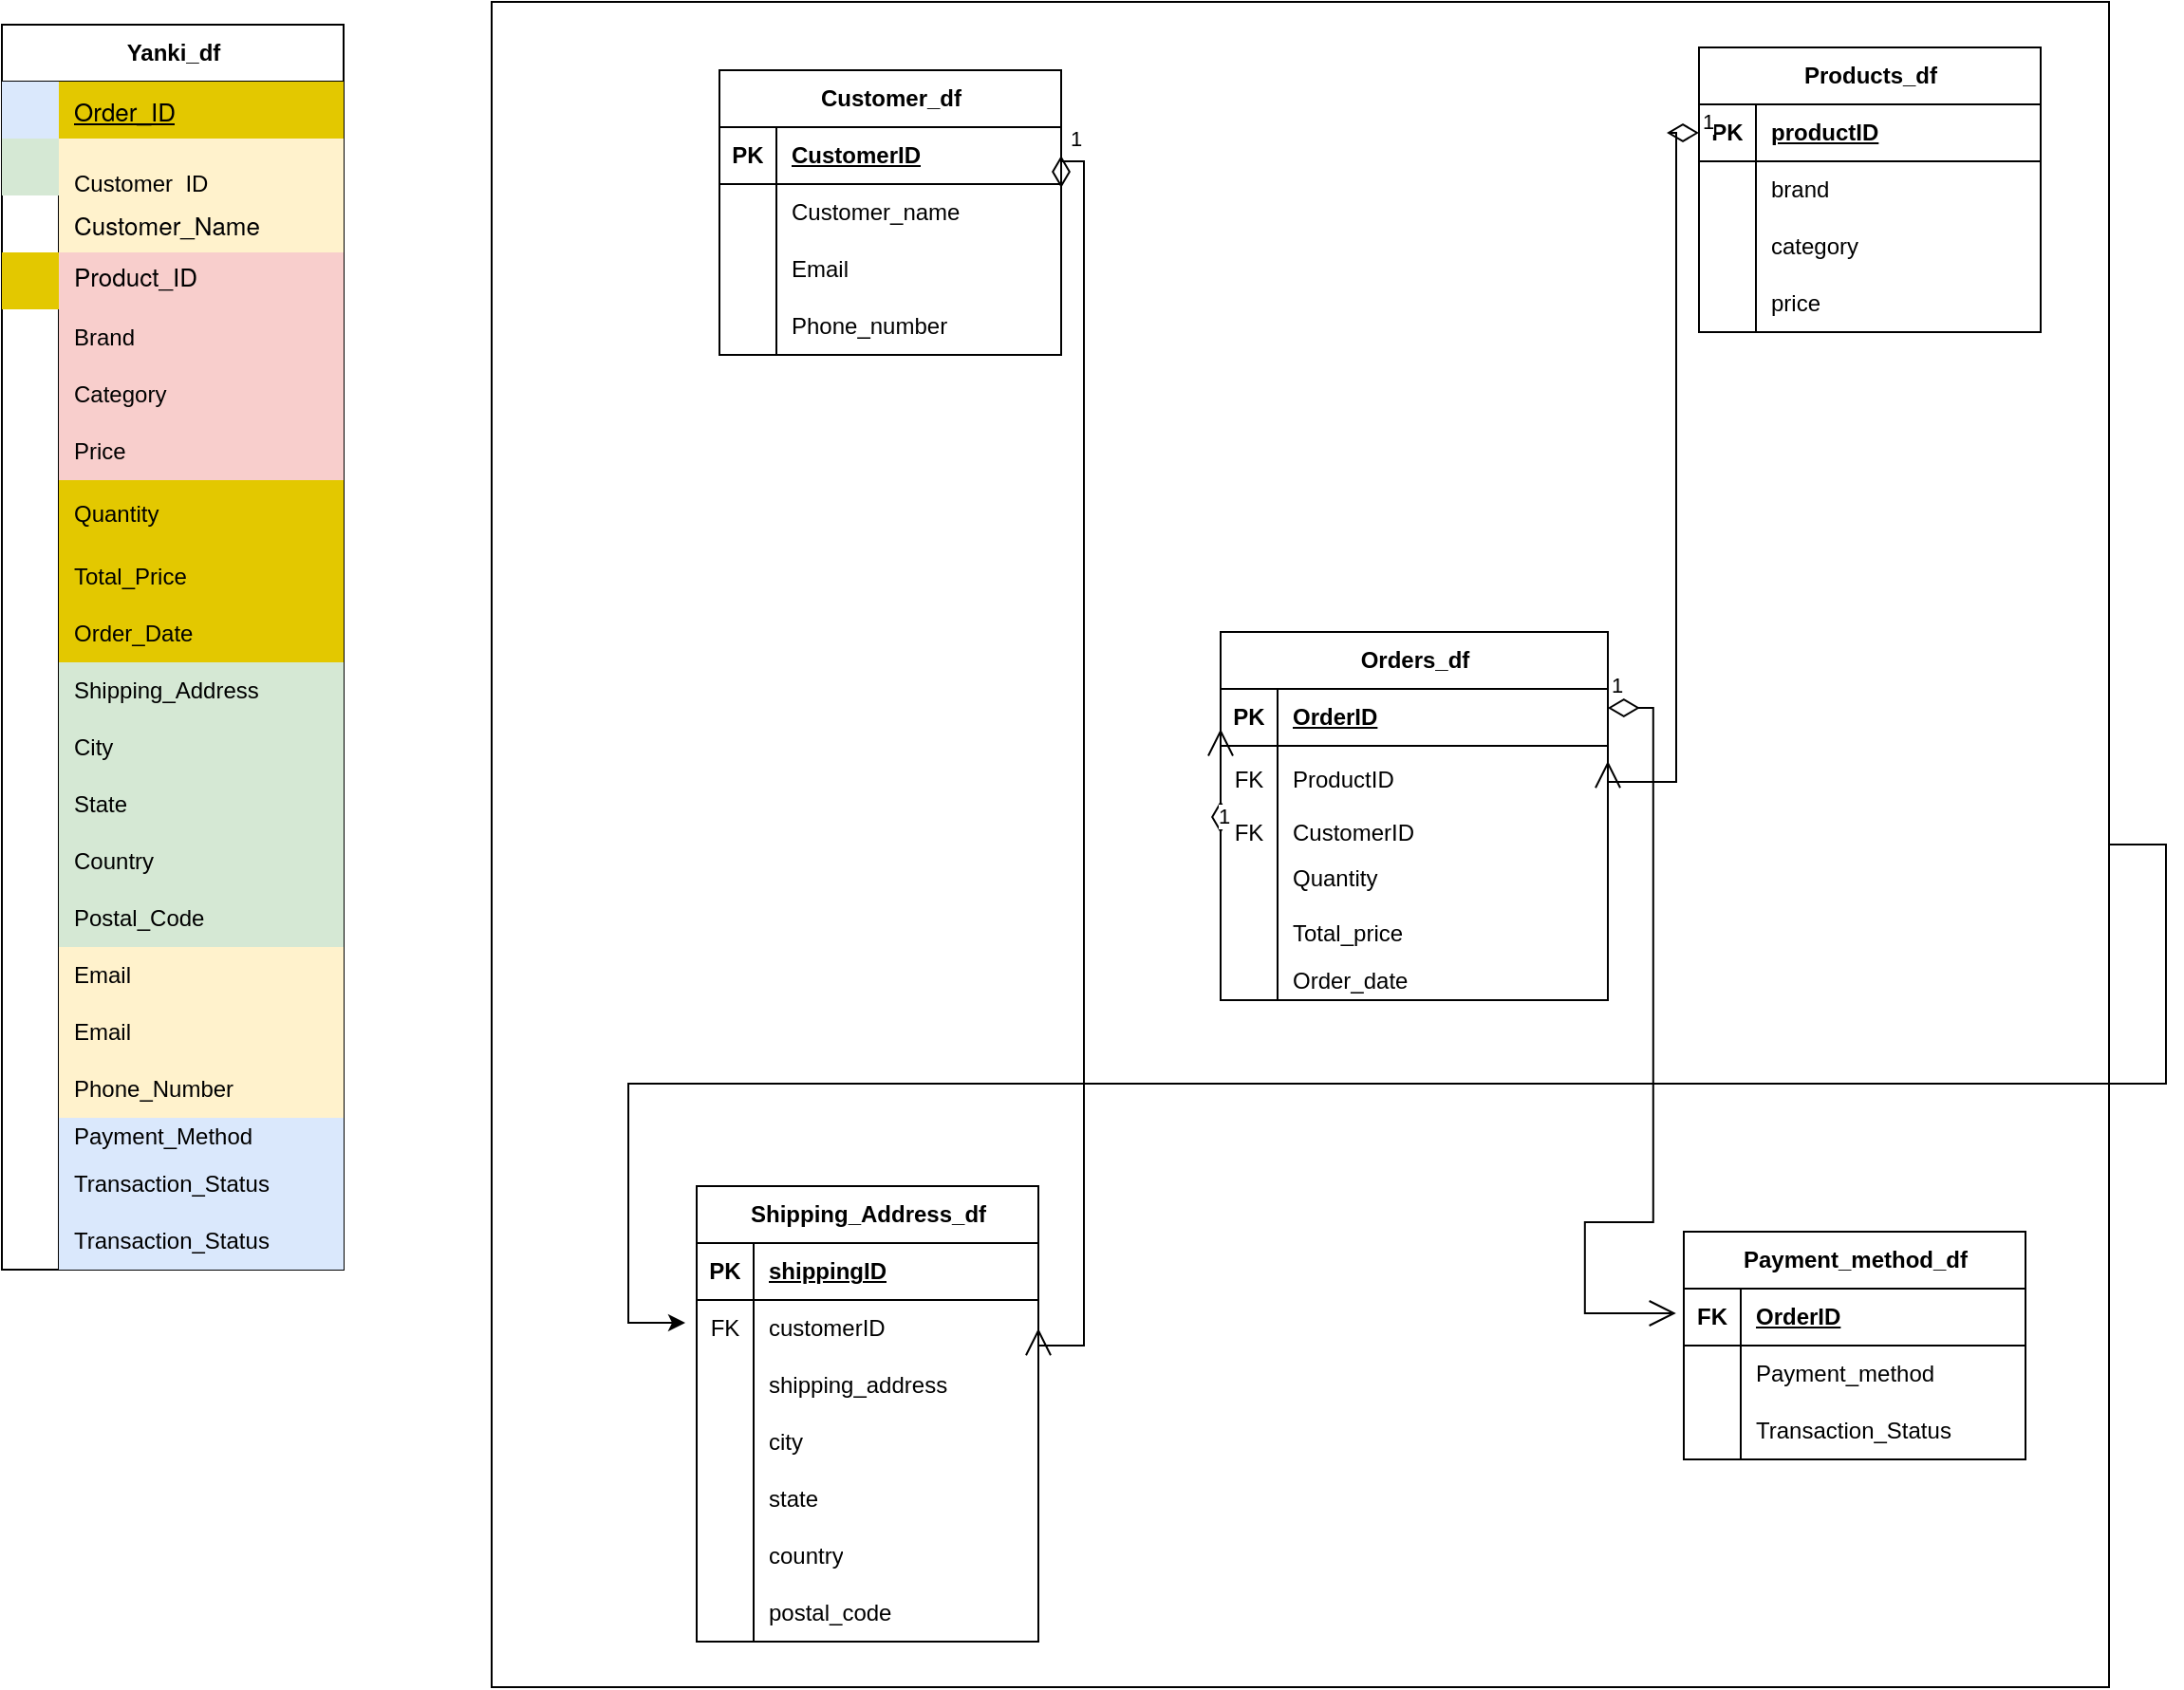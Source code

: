 <mxfile version="28.1.2" pages="2">
  <diagram name="Page-1" id="8XzrhXlBO54hENj34mV6">
    <mxGraphModel dx="2256" dy="1149" grid="1" gridSize="12" guides="1" tooltips="1" connect="1" arrows="1" fold="1" page="1" pageScale="1" pageWidth="827" pageHeight="1169" math="0" shadow="0">
      <root>
        <mxCell id="0" />
        <mxCell id="1" parent="0" />
        <mxCell id="eZ_HiMvGAWm67Tf3eXL1-189" value="" style="rounded=0;whiteSpace=wrap;html=1;" vertex="1" parent="1">
          <mxGeometry x="180" y="24" width="852" height="888" as="geometry" />
        </mxCell>
        <mxCell id="eZ_HiMvGAWm67Tf3eXL1-3" value="Yanki_df" style="shape=table;startSize=30;container=1;collapsible=1;childLayout=tableLayout;fixedRows=1;rowLines=0;fontStyle=1;align=center;resizeLast=1;html=1;" vertex="1" parent="1">
          <mxGeometry x="-78" y="36" width="180" height="656" as="geometry" />
        </mxCell>
        <mxCell id="eZ_HiMvGAWm67Tf3eXL1-4" value="" style="shape=tableRow;horizontal=0;startSize=0;swimlaneHead=0;swimlaneBody=0;fillColor=none;collapsible=0;dropTarget=0;points=[[0,0.5],[1,0.5]];portConstraint=eastwest;top=0;left=0;right=0;bottom=1;" vertex="1" parent="eZ_HiMvGAWm67Tf3eXL1-3">
          <mxGeometry y="30" width="180" height="30" as="geometry" />
        </mxCell>
        <mxCell id="eZ_HiMvGAWm67Tf3eXL1-5" value="" style="shape=partialRectangle;connectable=0;fillColor=#dae8fc;top=0;left=0;bottom=0;right=0;fontStyle=1;overflow=hidden;whiteSpace=wrap;html=1;strokeColor=#6c8ebf;" vertex="1" parent="eZ_HiMvGAWm67Tf3eXL1-4">
          <mxGeometry width="30" height="30" as="geometry">
            <mxRectangle width="30" height="30" as="alternateBounds" />
          </mxGeometry>
        </mxCell>
        <mxCell id="eZ_HiMvGAWm67Tf3eXL1-6" value="&lt;p style=&quot;margin: 0px; font-variant-numeric: normal; font-variant-east-asian: normal; font-variant-alternates: normal; font-size-adjust: none; font-kerning: auto; font-optical-sizing: auto; font-feature-settings: normal; font-variation-settings: normal; font-variant-position: normal; font-variant-emoji: normal; font-weight: 400; font-stretch: normal; font-size: 13px; line-height: normal; font-family: &amp;quot;Helvetica Neue&amp;quot;;&quot; class=&quot;p1&quot;&gt;Order_ID&lt;/p&gt;" style="shape=partialRectangle;connectable=0;fillColor=#e3c800;top=0;left=0;bottom=0;right=0;align=left;spacingLeft=6;fontStyle=5;overflow=hidden;whiteSpace=wrap;html=1;fontColor=#000000;strokeColor=#B09500;" vertex="1" parent="eZ_HiMvGAWm67Tf3eXL1-4">
          <mxGeometry x="30" width="150" height="30" as="geometry">
            <mxRectangle width="150" height="30" as="alternateBounds" />
          </mxGeometry>
        </mxCell>
        <mxCell id="eZ_HiMvGAWm67Tf3eXL1-7" value="" style="shape=tableRow;horizontal=0;startSize=0;swimlaneHead=0;swimlaneBody=0;fillColor=none;collapsible=0;dropTarget=0;points=[[0,0.5],[1,0.5]];portConstraint=eastwest;top=0;left=0;right=0;bottom=0;" vertex="1" parent="eZ_HiMvGAWm67Tf3eXL1-3">
          <mxGeometry y="60" width="180" height="30" as="geometry" />
        </mxCell>
        <mxCell id="eZ_HiMvGAWm67Tf3eXL1-8" value="" style="shape=partialRectangle;connectable=0;fillColor=#d5e8d4;top=0;left=0;bottom=0;right=0;editable=1;overflow=hidden;whiteSpace=wrap;html=1;strokeColor=#82b366;" vertex="1" parent="eZ_HiMvGAWm67Tf3eXL1-7">
          <mxGeometry width="30" height="30" as="geometry">
            <mxRectangle width="30" height="30" as="alternateBounds" />
          </mxGeometry>
        </mxCell>
        <mxCell id="eZ_HiMvGAWm67Tf3eXL1-9" value="&#xa;Customer_ID&#xa;&#xa;&#xa;" style="shape=partialRectangle;connectable=0;fillColor=#fff2cc;top=0;left=0;bottom=0;right=0;align=left;spacingLeft=6;overflow=hidden;whiteSpace=wrap;html=1;strokeColor=#d6b656;" vertex="1" parent="eZ_HiMvGAWm67Tf3eXL1-7">
          <mxGeometry x="30" width="150" height="30" as="geometry">
            <mxRectangle width="150" height="30" as="alternateBounds" />
          </mxGeometry>
        </mxCell>
        <mxCell id="eZ_HiMvGAWm67Tf3eXL1-10" value="" style="shape=tableRow;horizontal=0;startSize=0;swimlaneHead=0;swimlaneBody=0;fillColor=none;collapsible=0;dropTarget=0;points=[[0,0.5],[1,0.5]];portConstraint=eastwest;top=0;left=0;right=0;bottom=0;" vertex="1" parent="eZ_HiMvGAWm67Tf3eXL1-3">
          <mxGeometry y="90" width="180" height="30" as="geometry" />
        </mxCell>
        <mxCell id="eZ_HiMvGAWm67Tf3eXL1-11" value="" style="shape=partialRectangle;connectable=0;fillColor=none;top=0;left=0;bottom=0;right=0;editable=1;overflow=hidden;whiteSpace=wrap;html=1;" vertex="1" parent="eZ_HiMvGAWm67Tf3eXL1-10">
          <mxGeometry width="30" height="30" as="geometry">
            <mxRectangle width="30" height="30" as="alternateBounds" />
          </mxGeometry>
        </mxCell>
        <mxCell id="eZ_HiMvGAWm67Tf3eXL1-12" value="&lt;p style=&quot;margin: 0px; font-variant-numeric: normal; font-variant-east-asian: normal; font-variant-alternates: normal; font-size-adjust: none; font-kerning: auto; font-optical-sizing: auto; font-feature-settings: normal; font-variation-settings: normal; font-variant-position: normal; font-variant-emoji: normal; font-stretch: normal; font-size: 13px; line-height: normal; font-family: &amp;quot;Helvetica Neue&amp;quot;;&quot; class=&quot;p1&quot;&gt;Customer_Name&lt;/p&gt;" style="shape=partialRectangle;connectable=0;fillColor=#fff2cc;top=0;left=0;bottom=0;right=0;align=left;spacingLeft=6;overflow=hidden;whiteSpace=wrap;html=1;strokeColor=#d6b656;" vertex="1" parent="eZ_HiMvGAWm67Tf3eXL1-10">
          <mxGeometry x="30" width="150" height="30" as="geometry">
            <mxRectangle width="150" height="30" as="alternateBounds" />
          </mxGeometry>
        </mxCell>
        <mxCell id="eZ_HiMvGAWm67Tf3eXL1-13" value="" style="shape=tableRow;horizontal=0;startSize=0;swimlaneHead=0;swimlaneBody=0;fillColor=none;collapsible=0;dropTarget=0;points=[[0,0.5],[1,0.5]];portConstraint=eastwest;top=0;left=0;right=0;bottom=0;" vertex="1" parent="eZ_HiMvGAWm67Tf3eXL1-3">
          <mxGeometry y="120" width="180" height="30" as="geometry" />
        </mxCell>
        <mxCell id="eZ_HiMvGAWm67Tf3eXL1-14" value="" style="shape=partialRectangle;connectable=0;fillColor=#e3c800;top=0;left=0;bottom=0;right=0;editable=1;overflow=hidden;whiteSpace=wrap;html=1;fontColor=#000000;strokeColor=#B09500;" vertex="1" parent="eZ_HiMvGAWm67Tf3eXL1-13">
          <mxGeometry width="30" height="30" as="geometry">
            <mxRectangle width="30" height="30" as="alternateBounds" />
          </mxGeometry>
        </mxCell>
        <mxCell id="eZ_HiMvGAWm67Tf3eXL1-15" value="&lt;p style=&quot;margin: 0px; font-variant-numeric: normal; font-variant-east-asian: normal; font-variant-alternates: normal; font-size-adjust: none; font-kerning: auto; font-optical-sizing: auto; font-feature-settings: normal; font-variation-settings: normal; font-variant-position: normal; font-variant-emoji: normal; font-stretch: normal; font-size: 13px; line-height: normal; font-family: &amp;quot;Helvetica Neue&amp;quot;;&quot; class=&quot;p1&quot;&gt;Product_ID&lt;table&gt;&lt;tbody&gt;&lt;tr&gt;&lt;td&gt;&lt;br&gt;&lt;/td&gt;&lt;td&gt;&lt;br&gt;&lt;/td&gt;&lt;td&gt;&lt;br&gt;&lt;/td&gt;&lt;/tr&gt;&lt;tr&gt;&lt;td&gt;&lt;br&gt;&lt;/td&gt;&lt;td&gt;&lt;br&gt;&lt;/td&gt;&lt;td&gt;&lt;br&gt;&lt;/td&gt;&lt;/tr&gt;&lt;tr&gt;&lt;td&gt;&lt;br&gt;&lt;/td&gt;&lt;td&gt;&lt;br&gt;&lt;/td&gt;&lt;td&gt;&lt;br&gt;&lt;/td&gt;&lt;/tr&gt;&lt;tr&gt;&lt;td&gt;&lt;br&gt;&lt;/td&gt;&lt;td&gt;&lt;br&gt;&lt;/td&gt;&lt;td&gt;&lt;br&gt;&lt;/td&gt;&lt;/tr&gt;&lt;tr&gt;&lt;td&gt;&lt;br&gt;&lt;/td&gt;&lt;td&gt;&lt;br&gt;&lt;/td&gt;&lt;td&gt;&lt;br&gt;&lt;/td&gt;&lt;/tr&gt;&lt;tr&gt;&lt;td&gt;&lt;br&gt;&lt;/td&gt;&lt;td&gt;&lt;br&gt;&lt;/td&gt;&lt;td&gt;&lt;br&gt;&lt;/td&gt;&lt;/tr&gt;&lt;tr&gt;&lt;td&gt;&lt;br&gt;&lt;/td&gt;&lt;td&gt;&lt;br&gt;&lt;/td&gt;&lt;td&gt;&lt;br&gt;&lt;/td&gt;&lt;/tr&gt;&lt;tr&gt;&lt;td&gt;&lt;br&gt;&lt;/td&gt;&lt;td&gt;&lt;br&gt;&lt;/td&gt;&lt;td&gt;&lt;br&gt;&lt;/td&gt;&lt;/tr&gt;&lt;tr&gt;&lt;td&gt;&lt;br&gt;&lt;/td&gt;&lt;td&gt;&lt;br&gt;&lt;/td&gt;&lt;td&gt;&lt;br&gt;&lt;/td&gt;&lt;/tr&gt;&lt;tr&gt;&lt;td&gt;&lt;br&gt;&lt;/td&gt;&lt;td&gt;&lt;br&gt;&lt;/td&gt;&lt;td&gt;&lt;br&gt;&lt;/td&gt;&lt;/tr&gt;&lt;tr&gt;&lt;td&gt;&lt;br&gt;&lt;/td&gt;&lt;td&gt;&lt;br&gt;&lt;/td&gt;&lt;td&gt;&lt;br&gt;&lt;/td&gt;&lt;/tr&gt;&lt;tr&gt;&lt;td&gt;&lt;br&gt;&lt;/td&gt;&lt;td&gt;&lt;br&gt;&lt;/td&gt;&lt;td&gt;&lt;br&gt;&lt;/td&gt;&lt;/tr&gt;&lt;tr&gt;&lt;td&gt;&lt;br&gt;&lt;/td&gt;&lt;td&gt;&lt;br&gt;&lt;/td&gt;&lt;td&gt;&lt;br&gt;&lt;/td&gt;&lt;/tr&gt;&lt;tr&gt;&lt;td&gt;&lt;br&gt;&lt;/td&gt;&lt;td&gt;&lt;br&gt;&lt;/td&gt;&lt;td&gt;&lt;br&gt;&lt;/td&gt;&lt;/tr&gt;&lt;/tbody&gt;&lt;/table&gt;&lt;/p&gt;" style="shape=partialRectangle;connectable=0;fillColor=#f8cecc;top=0;left=0;bottom=0;right=0;align=left;spacingLeft=6;overflow=hidden;whiteSpace=wrap;html=1;strokeColor=#b85450;" vertex="1" parent="eZ_HiMvGAWm67Tf3eXL1-13">
          <mxGeometry x="30" width="150" height="30" as="geometry">
            <mxRectangle width="150" height="30" as="alternateBounds" />
          </mxGeometry>
        </mxCell>
        <mxCell id="eZ_HiMvGAWm67Tf3eXL1-19" style="shape=tableRow;horizontal=0;startSize=0;swimlaneHead=0;swimlaneBody=0;fillColor=none;collapsible=0;dropTarget=0;points=[[0,0.5],[1,0.5]];portConstraint=eastwest;top=0;left=0;right=0;bottom=0;" vertex="1" parent="eZ_HiMvGAWm67Tf3eXL1-3">
          <mxGeometry y="150" width="180" height="30" as="geometry" />
        </mxCell>
        <mxCell id="eZ_HiMvGAWm67Tf3eXL1-20" style="shape=partialRectangle;connectable=0;fillColor=none;top=0;left=0;bottom=0;right=0;editable=1;overflow=hidden;whiteSpace=wrap;html=1;" vertex="1" parent="eZ_HiMvGAWm67Tf3eXL1-19">
          <mxGeometry width="30" height="30" as="geometry">
            <mxRectangle width="30" height="30" as="alternateBounds" />
          </mxGeometry>
        </mxCell>
        <mxCell id="eZ_HiMvGAWm67Tf3eXL1-21" value="Brand" style="shape=partialRectangle;connectable=0;fillColor=#f8cecc;top=0;left=0;bottom=0;right=0;align=left;spacingLeft=6;overflow=hidden;whiteSpace=wrap;html=1;strokeColor=#b85450;" vertex="1" parent="eZ_HiMvGAWm67Tf3eXL1-19">
          <mxGeometry x="30" width="150" height="30" as="geometry">
            <mxRectangle width="150" height="30" as="alternateBounds" />
          </mxGeometry>
        </mxCell>
        <mxCell id="eZ_HiMvGAWm67Tf3eXL1-22" style="shape=tableRow;horizontal=0;startSize=0;swimlaneHead=0;swimlaneBody=0;fillColor=none;collapsible=0;dropTarget=0;points=[[0,0.5],[1,0.5]];portConstraint=eastwest;top=0;left=0;right=0;bottom=0;" vertex="1" parent="eZ_HiMvGAWm67Tf3eXL1-3">
          <mxGeometry y="180" width="180" height="30" as="geometry" />
        </mxCell>
        <mxCell id="eZ_HiMvGAWm67Tf3eXL1-23" style="shape=partialRectangle;connectable=0;fillColor=none;top=0;left=0;bottom=0;right=0;editable=1;overflow=hidden;whiteSpace=wrap;html=1;" vertex="1" parent="eZ_HiMvGAWm67Tf3eXL1-22">
          <mxGeometry width="30" height="30" as="geometry">
            <mxRectangle width="30" height="30" as="alternateBounds" />
          </mxGeometry>
        </mxCell>
        <mxCell id="eZ_HiMvGAWm67Tf3eXL1-24" value="Category" style="shape=partialRectangle;connectable=0;fillColor=#f8cecc;top=0;left=0;bottom=0;right=0;align=left;spacingLeft=6;overflow=hidden;whiteSpace=wrap;html=1;strokeColor=#b85450;" vertex="1" parent="eZ_HiMvGAWm67Tf3eXL1-22">
          <mxGeometry x="30" width="150" height="30" as="geometry">
            <mxRectangle width="150" height="30" as="alternateBounds" />
          </mxGeometry>
        </mxCell>
        <mxCell id="eZ_HiMvGAWm67Tf3eXL1-25" style="shape=tableRow;horizontal=0;startSize=0;swimlaneHead=0;swimlaneBody=0;fillColor=none;collapsible=0;dropTarget=0;points=[[0,0.5],[1,0.5]];portConstraint=eastwest;top=0;left=0;right=0;bottom=0;" vertex="1" parent="eZ_HiMvGAWm67Tf3eXL1-3">
          <mxGeometry y="210" width="180" height="30" as="geometry" />
        </mxCell>
        <mxCell id="eZ_HiMvGAWm67Tf3eXL1-26" style="shape=partialRectangle;connectable=0;fillColor=none;top=0;left=0;bottom=0;right=0;editable=1;overflow=hidden;whiteSpace=wrap;html=1;" vertex="1" parent="eZ_HiMvGAWm67Tf3eXL1-25">
          <mxGeometry width="30" height="30" as="geometry">
            <mxRectangle width="30" height="30" as="alternateBounds" />
          </mxGeometry>
        </mxCell>
        <mxCell id="eZ_HiMvGAWm67Tf3eXL1-27" value="Price" style="shape=partialRectangle;connectable=0;fillColor=#f8cecc;top=0;left=0;bottom=0;right=0;align=left;spacingLeft=6;overflow=hidden;whiteSpace=wrap;html=1;strokeColor=#b85450;" vertex="1" parent="eZ_HiMvGAWm67Tf3eXL1-25">
          <mxGeometry x="30" width="150" height="30" as="geometry">
            <mxRectangle width="150" height="30" as="alternateBounds" />
          </mxGeometry>
        </mxCell>
        <mxCell id="eZ_HiMvGAWm67Tf3eXL1-28" style="shape=tableRow;horizontal=0;startSize=0;swimlaneHead=0;swimlaneBody=0;fillColor=none;collapsible=0;dropTarget=0;points=[[0,0.5],[1,0.5]];portConstraint=eastwest;top=0;left=0;right=0;bottom=0;" vertex="1" parent="eZ_HiMvGAWm67Tf3eXL1-3">
          <mxGeometry y="240" width="180" height="36" as="geometry" />
        </mxCell>
        <mxCell id="eZ_HiMvGAWm67Tf3eXL1-29" style="shape=partialRectangle;connectable=0;fillColor=none;top=0;left=0;bottom=0;right=0;editable=1;overflow=hidden;whiteSpace=wrap;html=1;" vertex="1" parent="eZ_HiMvGAWm67Tf3eXL1-28">
          <mxGeometry width="30" height="36" as="geometry">
            <mxRectangle width="30" height="36" as="alternateBounds" />
          </mxGeometry>
        </mxCell>
        <mxCell id="eZ_HiMvGAWm67Tf3eXL1-30" value="Quantity" style="shape=partialRectangle;connectable=0;fillColor=#e3c800;top=0;left=0;bottom=0;right=0;align=left;spacingLeft=6;overflow=hidden;whiteSpace=wrap;html=1;strokeColor=#B09500;fontColor=#000000;" vertex="1" parent="eZ_HiMvGAWm67Tf3eXL1-28">
          <mxGeometry x="30" width="150" height="36" as="geometry">
            <mxRectangle width="150" height="36" as="alternateBounds" />
          </mxGeometry>
        </mxCell>
        <mxCell id="eZ_HiMvGAWm67Tf3eXL1-31" style="shape=tableRow;horizontal=0;startSize=0;swimlaneHead=0;swimlaneBody=0;fillColor=none;collapsible=0;dropTarget=0;points=[[0,0.5],[1,0.5]];portConstraint=eastwest;top=0;left=0;right=0;bottom=0;" vertex="1" parent="eZ_HiMvGAWm67Tf3eXL1-3">
          <mxGeometry y="276" width="180" height="30" as="geometry" />
        </mxCell>
        <mxCell id="eZ_HiMvGAWm67Tf3eXL1-32" style="shape=partialRectangle;connectable=0;fillColor=none;top=0;left=0;bottom=0;right=0;editable=1;overflow=hidden;whiteSpace=wrap;html=1;" vertex="1" parent="eZ_HiMvGAWm67Tf3eXL1-31">
          <mxGeometry width="30" height="30" as="geometry">
            <mxRectangle width="30" height="30" as="alternateBounds" />
          </mxGeometry>
        </mxCell>
        <mxCell id="eZ_HiMvGAWm67Tf3eXL1-33" value="Total_Price" style="shape=partialRectangle;connectable=0;fillColor=#e3c800;top=0;left=0;bottom=0;right=0;align=left;spacingLeft=6;overflow=hidden;whiteSpace=wrap;html=1;fontColor=#000000;strokeColor=#B09500;" vertex="1" parent="eZ_HiMvGAWm67Tf3eXL1-31">
          <mxGeometry x="30" width="150" height="30" as="geometry">
            <mxRectangle width="150" height="30" as="alternateBounds" />
          </mxGeometry>
        </mxCell>
        <mxCell id="eZ_HiMvGAWm67Tf3eXL1-34" style="shape=tableRow;horizontal=0;startSize=0;swimlaneHead=0;swimlaneBody=0;fillColor=none;collapsible=0;dropTarget=0;points=[[0,0.5],[1,0.5]];portConstraint=eastwest;top=0;left=0;right=0;bottom=0;" vertex="1" parent="eZ_HiMvGAWm67Tf3eXL1-3">
          <mxGeometry y="306" width="180" height="30" as="geometry" />
        </mxCell>
        <mxCell id="eZ_HiMvGAWm67Tf3eXL1-35" style="shape=partialRectangle;connectable=0;fillColor=none;top=0;left=0;bottom=0;right=0;editable=1;overflow=hidden;whiteSpace=wrap;html=1;" vertex="1" parent="eZ_HiMvGAWm67Tf3eXL1-34">
          <mxGeometry width="30" height="30" as="geometry">
            <mxRectangle width="30" height="30" as="alternateBounds" />
          </mxGeometry>
        </mxCell>
        <mxCell id="eZ_HiMvGAWm67Tf3eXL1-36" value="Order_Date" style="shape=partialRectangle;connectable=0;fillColor=#e3c800;top=0;left=0;bottom=0;right=0;align=left;spacingLeft=6;overflow=hidden;whiteSpace=wrap;html=1;fontColor=#000000;strokeColor=#B09500;" vertex="1" parent="eZ_HiMvGAWm67Tf3eXL1-34">
          <mxGeometry x="30" width="150" height="30" as="geometry">
            <mxRectangle width="150" height="30" as="alternateBounds" />
          </mxGeometry>
        </mxCell>
        <mxCell id="eZ_HiMvGAWm67Tf3eXL1-37" style="shape=tableRow;horizontal=0;startSize=0;swimlaneHead=0;swimlaneBody=0;fillColor=none;collapsible=0;dropTarget=0;points=[[0,0.5],[1,0.5]];portConstraint=eastwest;top=0;left=0;right=0;bottom=0;" vertex="1" parent="eZ_HiMvGAWm67Tf3eXL1-3">
          <mxGeometry y="336" width="180" height="30" as="geometry" />
        </mxCell>
        <mxCell id="eZ_HiMvGAWm67Tf3eXL1-38" style="shape=partialRectangle;connectable=0;fillColor=none;top=0;left=0;bottom=0;right=0;editable=1;overflow=hidden;whiteSpace=wrap;html=1;" vertex="1" parent="eZ_HiMvGAWm67Tf3eXL1-37">
          <mxGeometry width="30" height="30" as="geometry">
            <mxRectangle width="30" height="30" as="alternateBounds" />
          </mxGeometry>
        </mxCell>
        <mxCell id="eZ_HiMvGAWm67Tf3eXL1-39" value="Shipping_Address" style="shape=partialRectangle;connectable=0;fillColor=#d5e8d4;top=0;left=0;bottom=0;right=0;align=left;spacingLeft=6;overflow=hidden;whiteSpace=wrap;html=1;strokeColor=#82b366;" vertex="1" parent="eZ_HiMvGAWm67Tf3eXL1-37">
          <mxGeometry x="30" width="150" height="30" as="geometry">
            <mxRectangle width="150" height="30" as="alternateBounds" />
          </mxGeometry>
        </mxCell>
        <mxCell id="eZ_HiMvGAWm67Tf3eXL1-40" style="shape=tableRow;horizontal=0;startSize=0;swimlaneHead=0;swimlaneBody=0;fillColor=none;collapsible=0;dropTarget=0;points=[[0,0.5],[1,0.5]];portConstraint=eastwest;top=0;left=0;right=0;bottom=0;" vertex="1" parent="eZ_HiMvGAWm67Tf3eXL1-3">
          <mxGeometry y="366" width="180" height="30" as="geometry" />
        </mxCell>
        <mxCell id="eZ_HiMvGAWm67Tf3eXL1-41" style="shape=partialRectangle;connectable=0;fillColor=none;top=0;left=0;bottom=0;right=0;editable=1;overflow=hidden;whiteSpace=wrap;html=1;" vertex="1" parent="eZ_HiMvGAWm67Tf3eXL1-40">
          <mxGeometry width="30" height="30" as="geometry">
            <mxRectangle width="30" height="30" as="alternateBounds" />
          </mxGeometry>
        </mxCell>
        <mxCell id="eZ_HiMvGAWm67Tf3eXL1-42" value="City" style="shape=partialRectangle;connectable=0;fillColor=#d5e8d4;top=0;left=0;bottom=0;right=0;align=left;spacingLeft=6;overflow=hidden;whiteSpace=wrap;html=1;strokeColor=#82b366;" vertex="1" parent="eZ_HiMvGAWm67Tf3eXL1-40">
          <mxGeometry x="30" width="150" height="30" as="geometry">
            <mxRectangle width="150" height="30" as="alternateBounds" />
          </mxGeometry>
        </mxCell>
        <mxCell id="eZ_HiMvGAWm67Tf3eXL1-43" style="shape=tableRow;horizontal=0;startSize=0;swimlaneHead=0;swimlaneBody=0;fillColor=none;collapsible=0;dropTarget=0;points=[[0,0.5],[1,0.5]];portConstraint=eastwest;top=0;left=0;right=0;bottom=0;" vertex="1" parent="eZ_HiMvGAWm67Tf3eXL1-3">
          <mxGeometry y="396" width="180" height="30" as="geometry" />
        </mxCell>
        <mxCell id="eZ_HiMvGAWm67Tf3eXL1-44" style="shape=partialRectangle;connectable=0;fillColor=none;top=0;left=0;bottom=0;right=0;editable=1;overflow=hidden;whiteSpace=wrap;html=1;" vertex="1" parent="eZ_HiMvGAWm67Tf3eXL1-43">
          <mxGeometry width="30" height="30" as="geometry">
            <mxRectangle width="30" height="30" as="alternateBounds" />
          </mxGeometry>
        </mxCell>
        <mxCell id="eZ_HiMvGAWm67Tf3eXL1-45" value="State" style="shape=partialRectangle;connectable=0;fillColor=#d5e8d4;top=0;left=0;bottom=0;right=0;align=left;spacingLeft=6;overflow=hidden;whiteSpace=wrap;html=1;strokeColor=#82b366;" vertex="1" parent="eZ_HiMvGAWm67Tf3eXL1-43">
          <mxGeometry x="30" width="150" height="30" as="geometry">
            <mxRectangle width="150" height="30" as="alternateBounds" />
          </mxGeometry>
        </mxCell>
        <mxCell id="eZ_HiMvGAWm67Tf3eXL1-46" style="shape=tableRow;horizontal=0;startSize=0;swimlaneHead=0;swimlaneBody=0;fillColor=none;collapsible=0;dropTarget=0;points=[[0,0.5],[1,0.5]];portConstraint=eastwest;top=0;left=0;right=0;bottom=0;" vertex="1" parent="eZ_HiMvGAWm67Tf3eXL1-3">
          <mxGeometry y="426" width="180" height="30" as="geometry" />
        </mxCell>
        <mxCell id="eZ_HiMvGAWm67Tf3eXL1-47" style="shape=partialRectangle;connectable=0;fillColor=none;top=0;left=0;bottom=0;right=0;editable=1;overflow=hidden;whiteSpace=wrap;html=1;" vertex="1" parent="eZ_HiMvGAWm67Tf3eXL1-46">
          <mxGeometry width="30" height="30" as="geometry">
            <mxRectangle width="30" height="30" as="alternateBounds" />
          </mxGeometry>
        </mxCell>
        <mxCell id="eZ_HiMvGAWm67Tf3eXL1-48" value="Country" style="shape=partialRectangle;connectable=0;fillColor=#d5e8d4;top=0;left=0;bottom=0;right=0;align=left;spacingLeft=6;overflow=hidden;whiteSpace=wrap;html=1;strokeColor=#82b366;" vertex="1" parent="eZ_HiMvGAWm67Tf3eXL1-46">
          <mxGeometry x="30" width="150" height="30" as="geometry">
            <mxRectangle width="150" height="30" as="alternateBounds" />
          </mxGeometry>
        </mxCell>
        <mxCell id="eZ_HiMvGAWm67Tf3eXL1-49" style="shape=tableRow;horizontal=0;startSize=0;swimlaneHead=0;swimlaneBody=0;fillColor=none;collapsible=0;dropTarget=0;points=[[0,0.5],[1,0.5]];portConstraint=eastwest;top=0;left=0;right=0;bottom=0;" vertex="1" parent="eZ_HiMvGAWm67Tf3eXL1-3">
          <mxGeometry y="456" width="180" height="30" as="geometry" />
        </mxCell>
        <mxCell id="eZ_HiMvGAWm67Tf3eXL1-50" style="shape=partialRectangle;connectable=0;fillColor=none;top=0;left=0;bottom=0;right=0;editable=1;overflow=hidden;whiteSpace=wrap;html=1;" vertex="1" parent="eZ_HiMvGAWm67Tf3eXL1-49">
          <mxGeometry width="30" height="30" as="geometry">
            <mxRectangle width="30" height="30" as="alternateBounds" />
          </mxGeometry>
        </mxCell>
        <mxCell id="eZ_HiMvGAWm67Tf3eXL1-51" value="Postal_Code" style="shape=partialRectangle;connectable=0;fillColor=#d5e8d4;top=0;left=0;bottom=0;right=0;align=left;spacingLeft=6;overflow=hidden;whiteSpace=wrap;html=1;strokeColor=#82b366;" vertex="1" parent="eZ_HiMvGAWm67Tf3eXL1-49">
          <mxGeometry x="30" width="150" height="30" as="geometry">
            <mxRectangle width="150" height="30" as="alternateBounds" />
          </mxGeometry>
        </mxCell>
        <mxCell id="eZ_HiMvGAWm67Tf3eXL1-64" style="shape=tableRow;horizontal=0;startSize=0;swimlaneHead=0;swimlaneBody=0;fillColor=none;collapsible=0;dropTarget=0;points=[[0,0.5],[1,0.5]];portConstraint=eastwest;top=0;left=0;right=0;bottom=0;" vertex="1" parent="eZ_HiMvGAWm67Tf3eXL1-3">
          <mxGeometry y="486" width="180" height="30" as="geometry" />
        </mxCell>
        <mxCell id="eZ_HiMvGAWm67Tf3eXL1-65" style="shape=partialRectangle;connectable=0;fillColor=none;top=0;left=0;bottom=0;right=0;editable=1;overflow=hidden;whiteSpace=wrap;html=1;" vertex="1" parent="eZ_HiMvGAWm67Tf3eXL1-64">
          <mxGeometry width="30" height="30" as="geometry">
            <mxRectangle width="30" height="30" as="alternateBounds" />
          </mxGeometry>
        </mxCell>
        <mxCell id="eZ_HiMvGAWm67Tf3eXL1-66" value="Email" style="shape=partialRectangle;connectable=0;fillColor=#fff2cc;top=0;left=0;bottom=0;right=0;align=left;spacingLeft=6;overflow=hidden;whiteSpace=wrap;html=1;strokeColor=#d6b656;" vertex="1" parent="eZ_HiMvGAWm67Tf3eXL1-64">
          <mxGeometry x="30" width="150" height="30" as="geometry">
            <mxRectangle width="150" height="30" as="alternateBounds" />
          </mxGeometry>
        </mxCell>
        <mxCell id="eZ_HiMvGAWm67Tf3eXL1-172" style="shape=tableRow;horizontal=0;startSize=0;swimlaneHead=0;swimlaneBody=0;fillColor=none;collapsible=0;dropTarget=0;points=[[0,0.5],[1,0.5]];portConstraint=eastwest;top=0;left=0;right=0;bottom=0;" vertex="1" parent="eZ_HiMvGAWm67Tf3eXL1-3">
          <mxGeometry y="516" width="180" height="30" as="geometry" />
        </mxCell>
        <mxCell id="eZ_HiMvGAWm67Tf3eXL1-173" style="shape=partialRectangle;connectable=0;fillColor=none;top=0;left=0;bottom=0;right=0;editable=1;overflow=hidden;whiteSpace=wrap;html=1;" vertex="1" parent="eZ_HiMvGAWm67Tf3eXL1-172">
          <mxGeometry width="30" height="30" as="geometry">
            <mxRectangle width="30" height="30" as="alternateBounds" />
          </mxGeometry>
        </mxCell>
        <mxCell id="eZ_HiMvGAWm67Tf3eXL1-174" value="Email" style="shape=partialRectangle;connectable=0;fillColor=#fff2cc;top=0;left=0;bottom=0;right=0;align=left;spacingLeft=6;overflow=hidden;whiteSpace=wrap;html=1;strokeColor=#d6b656;" vertex="1" parent="eZ_HiMvGAWm67Tf3eXL1-172">
          <mxGeometry x="30" width="150" height="30" as="geometry">
            <mxRectangle width="150" height="30" as="alternateBounds" />
          </mxGeometry>
        </mxCell>
        <mxCell id="eZ_HiMvGAWm67Tf3eXL1-61" style="shape=tableRow;horizontal=0;startSize=0;swimlaneHead=0;swimlaneBody=0;fillColor=none;collapsible=0;dropTarget=0;points=[[0,0.5],[1,0.5]];portConstraint=eastwest;top=0;left=0;right=0;bottom=0;" vertex="1" parent="eZ_HiMvGAWm67Tf3eXL1-3">
          <mxGeometry y="546" width="180" height="30" as="geometry" />
        </mxCell>
        <mxCell id="eZ_HiMvGAWm67Tf3eXL1-62" style="shape=partialRectangle;connectable=0;fillColor=none;top=0;left=0;bottom=0;right=0;editable=1;overflow=hidden;whiteSpace=wrap;html=1;" vertex="1" parent="eZ_HiMvGAWm67Tf3eXL1-61">
          <mxGeometry width="30" height="30" as="geometry">
            <mxRectangle width="30" height="30" as="alternateBounds" />
          </mxGeometry>
        </mxCell>
        <mxCell id="eZ_HiMvGAWm67Tf3eXL1-63" value="Phone_Number" style="shape=partialRectangle;connectable=0;fillColor=#fff2cc;top=0;left=0;bottom=0;right=0;align=left;spacingLeft=6;overflow=hidden;whiteSpace=wrap;html=1;strokeColor=#d6b656;" vertex="1" parent="eZ_HiMvGAWm67Tf3eXL1-61">
          <mxGeometry x="30" width="150" height="30" as="geometry">
            <mxRectangle width="150" height="30" as="alternateBounds" />
          </mxGeometry>
        </mxCell>
        <mxCell id="eZ_HiMvGAWm67Tf3eXL1-58" style="shape=tableRow;horizontal=0;startSize=0;swimlaneHead=0;swimlaneBody=0;fillColor=none;collapsible=0;dropTarget=0;points=[[0,0.5],[1,0.5]];portConstraint=eastwest;top=0;left=0;right=0;bottom=0;" vertex="1" parent="eZ_HiMvGAWm67Tf3eXL1-3">
          <mxGeometry y="576" width="180" height="20" as="geometry" />
        </mxCell>
        <mxCell id="eZ_HiMvGAWm67Tf3eXL1-59" style="shape=partialRectangle;connectable=0;fillColor=none;top=0;left=0;bottom=0;right=0;editable=1;overflow=hidden;whiteSpace=wrap;html=1;" vertex="1" parent="eZ_HiMvGAWm67Tf3eXL1-58">
          <mxGeometry width="30" height="20" as="geometry">
            <mxRectangle width="30" height="20" as="alternateBounds" />
          </mxGeometry>
        </mxCell>
        <mxCell id="eZ_HiMvGAWm67Tf3eXL1-60" value="Payment_Method" style="shape=partialRectangle;connectable=0;fillColor=#dae8fc;top=0;left=0;bottom=0;right=0;align=left;spacingLeft=6;overflow=hidden;whiteSpace=wrap;html=1;strokeColor=#6c8ebf;" vertex="1" parent="eZ_HiMvGAWm67Tf3eXL1-58">
          <mxGeometry x="30" width="150" height="20" as="geometry">
            <mxRectangle width="150" height="20" as="alternateBounds" />
          </mxGeometry>
        </mxCell>
        <mxCell id="eZ_HiMvGAWm67Tf3eXL1-168" style="shape=tableRow;horizontal=0;startSize=0;swimlaneHead=0;swimlaneBody=0;fillColor=none;collapsible=0;dropTarget=0;points=[[0,0.5],[1,0.5]];portConstraint=eastwest;top=0;left=0;right=0;bottom=0;" vertex="1" parent="eZ_HiMvGAWm67Tf3eXL1-3">
          <mxGeometry y="596" width="180" height="30" as="geometry" />
        </mxCell>
        <mxCell id="eZ_HiMvGAWm67Tf3eXL1-169" style="shape=partialRectangle;connectable=0;fillColor=none;top=0;left=0;bottom=0;right=0;editable=1;overflow=hidden;whiteSpace=wrap;html=1;" vertex="1" parent="eZ_HiMvGAWm67Tf3eXL1-168">
          <mxGeometry width="30" height="30" as="geometry">
            <mxRectangle width="30" height="30" as="alternateBounds" />
          </mxGeometry>
        </mxCell>
        <mxCell id="eZ_HiMvGAWm67Tf3eXL1-170" value="Transaction_Status" style="shape=partialRectangle;connectable=0;fillColor=#dae8fc;top=0;left=0;bottom=0;right=0;align=left;spacingLeft=6;overflow=hidden;whiteSpace=wrap;html=1;strokeColor=#6c8ebf;" vertex="1" parent="eZ_HiMvGAWm67Tf3eXL1-168">
          <mxGeometry x="30" width="150" height="30" as="geometry">
            <mxRectangle width="150" height="30" as="alternateBounds" />
          </mxGeometry>
        </mxCell>
        <mxCell id="eZ_HiMvGAWm67Tf3eXL1-67" style="shape=tableRow;horizontal=0;startSize=0;swimlaneHead=0;swimlaneBody=0;fillColor=none;collapsible=0;dropTarget=0;points=[[0,0.5],[1,0.5]];portConstraint=eastwest;top=0;left=0;right=0;bottom=0;" vertex="1" parent="eZ_HiMvGAWm67Tf3eXL1-3">
          <mxGeometry y="626" width="180" height="30" as="geometry" />
        </mxCell>
        <mxCell id="eZ_HiMvGAWm67Tf3eXL1-68" style="shape=partialRectangle;connectable=0;fillColor=none;top=0;left=0;bottom=0;right=0;editable=1;overflow=hidden;whiteSpace=wrap;html=1;" vertex="1" parent="eZ_HiMvGAWm67Tf3eXL1-67">
          <mxGeometry width="30" height="30" as="geometry">
            <mxRectangle width="30" height="30" as="alternateBounds" />
          </mxGeometry>
        </mxCell>
        <mxCell id="eZ_HiMvGAWm67Tf3eXL1-69" value="Transaction_Status" style="shape=partialRectangle;connectable=0;fillColor=#dae8fc;top=0;left=0;bottom=0;right=0;align=left;spacingLeft=6;overflow=hidden;whiteSpace=wrap;html=1;strokeColor=#6c8ebf;" vertex="1" parent="eZ_HiMvGAWm67Tf3eXL1-67">
          <mxGeometry x="30" width="150" height="30" as="geometry">
            <mxRectangle width="150" height="30" as="alternateBounds" />
          </mxGeometry>
        </mxCell>
        <mxCell id="eZ_HiMvGAWm67Tf3eXL1-91" value="Products_df" style="shape=table;startSize=30;container=1;collapsible=1;childLayout=tableLayout;fixedRows=1;rowLines=0;fontStyle=1;align=center;resizeLast=1;html=1;" vertex="1" parent="1">
          <mxGeometry x="816" y="48" width="180" height="150" as="geometry" />
        </mxCell>
        <mxCell id="eZ_HiMvGAWm67Tf3eXL1-92" value="" style="shape=tableRow;horizontal=0;startSize=0;swimlaneHead=0;swimlaneBody=0;fillColor=none;collapsible=0;dropTarget=0;points=[[0,0.5],[1,0.5]];portConstraint=eastwest;top=0;left=0;right=0;bottom=1;" vertex="1" parent="eZ_HiMvGAWm67Tf3eXL1-91">
          <mxGeometry y="30" width="180" height="30" as="geometry" />
        </mxCell>
        <mxCell id="eZ_HiMvGAWm67Tf3eXL1-93" value="PK" style="shape=partialRectangle;connectable=0;fillColor=none;top=0;left=0;bottom=0;right=0;fontStyle=1;overflow=hidden;whiteSpace=wrap;html=1;" vertex="1" parent="eZ_HiMvGAWm67Tf3eXL1-92">
          <mxGeometry width="30" height="30" as="geometry">
            <mxRectangle width="30" height="30" as="alternateBounds" />
          </mxGeometry>
        </mxCell>
        <mxCell id="eZ_HiMvGAWm67Tf3eXL1-94" value="productID" style="shape=partialRectangle;connectable=0;fillColor=none;top=0;left=0;bottom=0;right=0;align=left;spacingLeft=6;fontStyle=5;overflow=hidden;whiteSpace=wrap;html=1;" vertex="1" parent="eZ_HiMvGAWm67Tf3eXL1-92">
          <mxGeometry x="30" width="150" height="30" as="geometry">
            <mxRectangle width="150" height="30" as="alternateBounds" />
          </mxGeometry>
        </mxCell>
        <mxCell id="eZ_HiMvGAWm67Tf3eXL1-95" value="" style="shape=tableRow;horizontal=0;startSize=0;swimlaneHead=0;swimlaneBody=0;fillColor=none;collapsible=0;dropTarget=0;points=[[0,0.5],[1,0.5]];portConstraint=eastwest;top=0;left=0;right=0;bottom=0;" vertex="1" parent="eZ_HiMvGAWm67Tf3eXL1-91">
          <mxGeometry y="60" width="180" height="30" as="geometry" />
        </mxCell>
        <mxCell id="eZ_HiMvGAWm67Tf3eXL1-96" value="" style="shape=partialRectangle;connectable=0;fillColor=none;top=0;left=0;bottom=0;right=0;editable=1;overflow=hidden;whiteSpace=wrap;html=1;" vertex="1" parent="eZ_HiMvGAWm67Tf3eXL1-95">
          <mxGeometry width="30" height="30" as="geometry">
            <mxRectangle width="30" height="30" as="alternateBounds" />
          </mxGeometry>
        </mxCell>
        <mxCell id="eZ_HiMvGAWm67Tf3eXL1-97" value="brand" style="shape=partialRectangle;connectable=0;fillColor=none;top=0;left=0;bottom=0;right=0;align=left;spacingLeft=6;overflow=hidden;whiteSpace=wrap;html=1;" vertex="1" parent="eZ_HiMvGAWm67Tf3eXL1-95">
          <mxGeometry x="30" width="150" height="30" as="geometry">
            <mxRectangle width="150" height="30" as="alternateBounds" />
          </mxGeometry>
        </mxCell>
        <mxCell id="eZ_HiMvGAWm67Tf3eXL1-98" value="" style="shape=tableRow;horizontal=0;startSize=0;swimlaneHead=0;swimlaneBody=0;fillColor=none;collapsible=0;dropTarget=0;points=[[0,0.5],[1,0.5]];portConstraint=eastwest;top=0;left=0;right=0;bottom=0;" vertex="1" parent="eZ_HiMvGAWm67Tf3eXL1-91">
          <mxGeometry y="90" width="180" height="30" as="geometry" />
        </mxCell>
        <mxCell id="eZ_HiMvGAWm67Tf3eXL1-99" value="" style="shape=partialRectangle;connectable=0;fillColor=none;top=0;left=0;bottom=0;right=0;editable=1;overflow=hidden;whiteSpace=wrap;html=1;" vertex="1" parent="eZ_HiMvGAWm67Tf3eXL1-98">
          <mxGeometry width="30" height="30" as="geometry">
            <mxRectangle width="30" height="30" as="alternateBounds" />
          </mxGeometry>
        </mxCell>
        <mxCell id="eZ_HiMvGAWm67Tf3eXL1-100" value="category" style="shape=partialRectangle;connectable=0;fillColor=none;top=0;left=0;bottom=0;right=0;align=left;spacingLeft=6;overflow=hidden;whiteSpace=wrap;html=1;" vertex="1" parent="eZ_HiMvGAWm67Tf3eXL1-98">
          <mxGeometry x="30" width="150" height="30" as="geometry">
            <mxRectangle width="150" height="30" as="alternateBounds" />
          </mxGeometry>
        </mxCell>
        <mxCell id="eZ_HiMvGAWm67Tf3eXL1-101" value="" style="shape=tableRow;horizontal=0;startSize=0;swimlaneHead=0;swimlaneBody=0;fillColor=none;collapsible=0;dropTarget=0;points=[[0,0.5],[1,0.5]];portConstraint=eastwest;top=0;left=0;right=0;bottom=0;" vertex="1" parent="eZ_HiMvGAWm67Tf3eXL1-91">
          <mxGeometry y="120" width="180" height="30" as="geometry" />
        </mxCell>
        <mxCell id="eZ_HiMvGAWm67Tf3eXL1-102" value="" style="shape=partialRectangle;connectable=0;fillColor=none;top=0;left=0;bottom=0;right=0;editable=1;overflow=hidden;whiteSpace=wrap;html=1;" vertex="1" parent="eZ_HiMvGAWm67Tf3eXL1-101">
          <mxGeometry width="30" height="30" as="geometry">
            <mxRectangle width="30" height="30" as="alternateBounds" />
          </mxGeometry>
        </mxCell>
        <mxCell id="eZ_HiMvGAWm67Tf3eXL1-103" value="price" style="shape=partialRectangle;connectable=0;fillColor=none;top=0;left=0;bottom=0;right=0;align=left;spacingLeft=6;overflow=hidden;whiteSpace=wrap;html=1;" vertex="1" parent="eZ_HiMvGAWm67Tf3eXL1-101">
          <mxGeometry x="30" width="150" height="30" as="geometry">
            <mxRectangle width="150" height="30" as="alternateBounds" />
          </mxGeometry>
        </mxCell>
        <mxCell id="eZ_HiMvGAWm67Tf3eXL1-117" value="Customer_df" style="shape=table;startSize=30;container=1;collapsible=1;childLayout=tableLayout;fixedRows=1;rowLines=0;fontStyle=1;align=center;resizeLast=1;html=1;" vertex="1" parent="1">
          <mxGeometry x="300" y="60" width="180" height="150" as="geometry" />
        </mxCell>
        <mxCell id="eZ_HiMvGAWm67Tf3eXL1-118" value="" style="shape=tableRow;horizontal=0;startSize=0;swimlaneHead=0;swimlaneBody=0;fillColor=none;collapsible=0;dropTarget=0;points=[[0,0.5],[1,0.5]];portConstraint=eastwest;top=0;left=0;right=0;bottom=1;" vertex="1" parent="eZ_HiMvGAWm67Tf3eXL1-117">
          <mxGeometry y="30" width="180" height="30" as="geometry" />
        </mxCell>
        <mxCell id="eZ_HiMvGAWm67Tf3eXL1-119" value="PK" style="shape=partialRectangle;connectable=0;fillColor=none;top=0;left=0;bottom=0;right=0;fontStyle=1;overflow=hidden;whiteSpace=wrap;html=1;" vertex="1" parent="eZ_HiMvGAWm67Tf3eXL1-118">
          <mxGeometry width="30" height="30" as="geometry">
            <mxRectangle width="30" height="30" as="alternateBounds" />
          </mxGeometry>
        </mxCell>
        <mxCell id="eZ_HiMvGAWm67Tf3eXL1-120" value="CustomerID" style="shape=partialRectangle;connectable=0;fillColor=none;top=0;left=0;bottom=0;right=0;align=left;spacingLeft=6;fontStyle=5;overflow=hidden;whiteSpace=wrap;html=1;" vertex="1" parent="eZ_HiMvGAWm67Tf3eXL1-118">
          <mxGeometry x="30" width="150" height="30" as="geometry">
            <mxRectangle width="150" height="30" as="alternateBounds" />
          </mxGeometry>
        </mxCell>
        <mxCell id="eZ_HiMvGAWm67Tf3eXL1-121" value="" style="shape=tableRow;horizontal=0;startSize=0;swimlaneHead=0;swimlaneBody=0;fillColor=none;collapsible=0;dropTarget=0;points=[[0,0.5],[1,0.5]];portConstraint=eastwest;top=0;left=0;right=0;bottom=0;" vertex="1" parent="eZ_HiMvGAWm67Tf3eXL1-117">
          <mxGeometry y="60" width="180" height="30" as="geometry" />
        </mxCell>
        <mxCell id="eZ_HiMvGAWm67Tf3eXL1-122" value="" style="shape=partialRectangle;connectable=0;fillColor=none;top=0;left=0;bottom=0;right=0;editable=1;overflow=hidden;whiteSpace=wrap;html=1;" vertex="1" parent="eZ_HiMvGAWm67Tf3eXL1-121">
          <mxGeometry width="30" height="30" as="geometry">
            <mxRectangle width="30" height="30" as="alternateBounds" />
          </mxGeometry>
        </mxCell>
        <mxCell id="eZ_HiMvGAWm67Tf3eXL1-123" value="Customer_name" style="shape=partialRectangle;connectable=0;fillColor=none;top=0;left=0;bottom=0;right=0;align=left;spacingLeft=6;overflow=hidden;whiteSpace=wrap;html=1;" vertex="1" parent="eZ_HiMvGAWm67Tf3eXL1-121">
          <mxGeometry x="30" width="150" height="30" as="geometry">
            <mxRectangle width="150" height="30" as="alternateBounds" />
          </mxGeometry>
        </mxCell>
        <mxCell id="eZ_HiMvGAWm67Tf3eXL1-124" value="" style="shape=tableRow;horizontal=0;startSize=0;swimlaneHead=0;swimlaneBody=0;fillColor=none;collapsible=0;dropTarget=0;points=[[0,0.5],[1,0.5]];portConstraint=eastwest;top=0;left=0;right=0;bottom=0;" vertex="1" parent="eZ_HiMvGAWm67Tf3eXL1-117">
          <mxGeometry y="90" width="180" height="30" as="geometry" />
        </mxCell>
        <mxCell id="eZ_HiMvGAWm67Tf3eXL1-125" value="" style="shape=partialRectangle;connectable=0;fillColor=none;top=0;left=0;bottom=0;right=0;editable=1;overflow=hidden;whiteSpace=wrap;html=1;" vertex="1" parent="eZ_HiMvGAWm67Tf3eXL1-124">
          <mxGeometry width="30" height="30" as="geometry">
            <mxRectangle width="30" height="30" as="alternateBounds" />
          </mxGeometry>
        </mxCell>
        <mxCell id="eZ_HiMvGAWm67Tf3eXL1-126" value="Email" style="shape=partialRectangle;connectable=0;fillColor=none;top=0;left=0;bottom=0;right=0;align=left;spacingLeft=6;overflow=hidden;whiteSpace=wrap;html=1;" vertex="1" parent="eZ_HiMvGAWm67Tf3eXL1-124">
          <mxGeometry x="30" width="150" height="30" as="geometry">
            <mxRectangle width="150" height="30" as="alternateBounds" />
          </mxGeometry>
        </mxCell>
        <mxCell id="eZ_HiMvGAWm67Tf3eXL1-127" value="" style="shape=tableRow;horizontal=0;startSize=0;swimlaneHead=0;swimlaneBody=0;fillColor=none;collapsible=0;dropTarget=0;points=[[0,0.5],[1,0.5]];portConstraint=eastwest;top=0;left=0;right=0;bottom=0;" vertex="1" parent="eZ_HiMvGAWm67Tf3eXL1-117">
          <mxGeometry y="120" width="180" height="30" as="geometry" />
        </mxCell>
        <mxCell id="eZ_HiMvGAWm67Tf3eXL1-128" value="" style="shape=partialRectangle;connectable=0;fillColor=none;top=0;left=0;bottom=0;right=0;editable=1;overflow=hidden;whiteSpace=wrap;html=1;" vertex="1" parent="eZ_HiMvGAWm67Tf3eXL1-127">
          <mxGeometry width="30" height="30" as="geometry">
            <mxRectangle width="30" height="30" as="alternateBounds" />
          </mxGeometry>
        </mxCell>
        <mxCell id="eZ_HiMvGAWm67Tf3eXL1-129" value="Phone_number" style="shape=partialRectangle;connectable=0;fillColor=none;top=0;left=0;bottom=0;right=0;align=left;spacingLeft=6;overflow=hidden;whiteSpace=wrap;html=1;" vertex="1" parent="eZ_HiMvGAWm67Tf3eXL1-127">
          <mxGeometry x="30" width="150" height="30" as="geometry">
            <mxRectangle width="150" height="30" as="alternateBounds" />
          </mxGeometry>
        </mxCell>
        <mxCell id="eZ_HiMvGAWm67Tf3eXL1-78" value="Shipping_Address_df" style="shape=table;startSize=30;container=1;collapsible=1;childLayout=tableLayout;fixedRows=1;rowLines=0;fontStyle=1;align=center;resizeLast=1;html=1;" vertex="1" parent="1">
          <mxGeometry x="288" y="648" width="180" height="240" as="geometry" />
        </mxCell>
        <mxCell id="eZ_HiMvGAWm67Tf3eXL1-79" value="" style="shape=tableRow;horizontal=0;startSize=0;swimlaneHead=0;swimlaneBody=0;fillColor=none;collapsible=0;dropTarget=0;points=[[0,0.5],[1,0.5]];portConstraint=eastwest;top=0;left=0;right=0;bottom=1;" vertex="1" parent="eZ_HiMvGAWm67Tf3eXL1-78">
          <mxGeometry y="30" width="180" height="30" as="geometry" />
        </mxCell>
        <mxCell id="eZ_HiMvGAWm67Tf3eXL1-80" value="PK" style="shape=partialRectangle;connectable=0;fillColor=none;top=0;left=0;bottom=0;right=0;fontStyle=1;overflow=hidden;whiteSpace=wrap;html=1;" vertex="1" parent="eZ_HiMvGAWm67Tf3eXL1-79">
          <mxGeometry width="30" height="30" as="geometry">
            <mxRectangle width="30" height="30" as="alternateBounds" />
          </mxGeometry>
        </mxCell>
        <mxCell id="eZ_HiMvGAWm67Tf3eXL1-81" value="shippingID" style="shape=partialRectangle;connectable=0;fillColor=none;top=0;left=0;bottom=0;right=0;align=left;spacingLeft=6;fontStyle=5;overflow=hidden;whiteSpace=wrap;html=1;" vertex="1" parent="eZ_HiMvGAWm67Tf3eXL1-79">
          <mxGeometry x="30" width="150" height="30" as="geometry">
            <mxRectangle width="150" height="30" as="alternateBounds" />
          </mxGeometry>
        </mxCell>
        <mxCell id="eZ_HiMvGAWm67Tf3eXL1-146" style="shape=tableRow;horizontal=0;startSize=0;swimlaneHead=0;swimlaneBody=0;fillColor=none;collapsible=0;dropTarget=0;points=[[0,0.5],[1,0.5]];portConstraint=eastwest;top=0;left=0;right=0;bottom=0;" vertex="1" parent="eZ_HiMvGAWm67Tf3eXL1-78">
          <mxGeometry y="60" width="180" height="30" as="geometry" />
        </mxCell>
        <mxCell id="eZ_HiMvGAWm67Tf3eXL1-147" value="FK" style="shape=partialRectangle;connectable=0;fillColor=none;top=0;left=0;bottom=0;right=0;editable=1;overflow=hidden;whiteSpace=wrap;html=1;" vertex="1" parent="eZ_HiMvGAWm67Tf3eXL1-146">
          <mxGeometry width="30" height="30" as="geometry">
            <mxRectangle width="30" height="30" as="alternateBounds" />
          </mxGeometry>
        </mxCell>
        <mxCell id="eZ_HiMvGAWm67Tf3eXL1-148" value="customerID" style="shape=partialRectangle;connectable=0;fillColor=none;top=0;left=0;bottom=0;right=0;align=left;spacingLeft=6;overflow=hidden;whiteSpace=wrap;html=1;" vertex="1" parent="eZ_HiMvGAWm67Tf3eXL1-146">
          <mxGeometry x="30" width="150" height="30" as="geometry">
            <mxRectangle width="150" height="30" as="alternateBounds" />
          </mxGeometry>
        </mxCell>
        <mxCell id="eZ_HiMvGAWm67Tf3eXL1-149" style="shape=tableRow;horizontal=0;startSize=0;swimlaneHead=0;swimlaneBody=0;fillColor=none;collapsible=0;dropTarget=0;points=[[0,0.5],[1,0.5]];portConstraint=eastwest;top=0;left=0;right=0;bottom=0;" vertex="1" parent="eZ_HiMvGAWm67Tf3eXL1-78">
          <mxGeometry y="90" width="180" height="30" as="geometry" />
        </mxCell>
        <mxCell id="eZ_HiMvGAWm67Tf3eXL1-150" style="shape=partialRectangle;connectable=0;fillColor=none;top=0;left=0;bottom=0;right=0;editable=1;overflow=hidden;whiteSpace=wrap;html=1;" vertex="1" parent="eZ_HiMvGAWm67Tf3eXL1-149">
          <mxGeometry width="30" height="30" as="geometry">
            <mxRectangle width="30" height="30" as="alternateBounds" />
          </mxGeometry>
        </mxCell>
        <mxCell id="eZ_HiMvGAWm67Tf3eXL1-151" value="shipping_address" style="shape=partialRectangle;connectable=0;fillColor=none;top=0;left=0;bottom=0;right=0;align=left;spacingLeft=6;overflow=hidden;whiteSpace=wrap;html=1;" vertex="1" parent="eZ_HiMvGAWm67Tf3eXL1-149">
          <mxGeometry x="30" width="150" height="30" as="geometry">
            <mxRectangle width="150" height="30" as="alternateBounds" />
          </mxGeometry>
        </mxCell>
        <mxCell id="eZ_HiMvGAWm67Tf3eXL1-82" value="" style="shape=tableRow;horizontal=0;startSize=0;swimlaneHead=0;swimlaneBody=0;fillColor=none;collapsible=0;dropTarget=0;points=[[0,0.5],[1,0.5]];portConstraint=eastwest;top=0;left=0;right=0;bottom=0;" vertex="1" parent="eZ_HiMvGAWm67Tf3eXL1-78">
          <mxGeometry y="120" width="180" height="30" as="geometry" />
        </mxCell>
        <mxCell id="eZ_HiMvGAWm67Tf3eXL1-83" value="" style="shape=partialRectangle;connectable=0;fillColor=none;top=0;left=0;bottom=0;right=0;editable=1;overflow=hidden;whiteSpace=wrap;html=1;" vertex="1" parent="eZ_HiMvGAWm67Tf3eXL1-82">
          <mxGeometry width="30" height="30" as="geometry">
            <mxRectangle width="30" height="30" as="alternateBounds" />
          </mxGeometry>
        </mxCell>
        <mxCell id="eZ_HiMvGAWm67Tf3eXL1-84" value="city" style="shape=partialRectangle;connectable=0;fillColor=none;top=0;left=0;bottom=0;right=0;align=left;spacingLeft=6;overflow=hidden;whiteSpace=wrap;html=1;" vertex="1" parent="eZ_HiMvGAWm67Tf3eXL1-82">
          <mxGeometry x="30" width="150" height="30" as="geometry">
            <mxRectangle width="150" height="30" as="alternateBounds" />
          </mxGeometry>
        </mxCell>
        <mxCell id="eZ_HiMvGAWm67Tf3eXL1-85" value="" style="shape=tableRow;horizontal=0;startSize=0;swimlaneHead=0;swimlaneBody=0;fillColor=none;collapsible=0;dropTarget=0;points=[[0,0.5],[1,0.5]];portConstraint=eastwest;top=0;left=0;right=0;bottom=0;" vertex="1" parent="eZ_HiMvGAWm67Tf3eXL1-78">
          <mxGeometry y="150" width="180" height="30" as="geometry" />
        </mxCell>
        <mxCell id="eZ_HiMvGAWm67Tf3eXL1-86" value="" style="shape=partialRectangle;connectable=0;fillColor=none;top=0;left=0;bottom=0;right=0;editable=1;overflow=hidden;whiteSpace=wrap;html=1;" vertex="1" parent="eZ_HiMvGAWm67Tf3eXL1-85">
          <mxGeometry width="30" height="30" as="geometry">
            <mxRectangle width="30" height="30" as="alternateBounds" />
          </mxGeometry>
        </mxCell>
        <mxCell id="eZ_HiMvGAWm67Tf3eXL1-87" value="state" style="shape=partialRectangle;connectable=0;fillColor=none;top=0;left=0;bottom=0;right=0;align=left;spacingLeft=6;overflow=hidden;whiteSpace=wrap;html=1;" vertex="1" parent="eZ_HiMvGAWm67Tf3eXL1-85">
          <mxGeometry x="30" width="150" height="30" as="geometry">
            <mxRectangle width="150" height="30" as="alternateBounds" />
          </mxGeometry>
        </mxCell>
        <mxCell id="eZ_HiMvGAWm67Tf3eXL1-88" value="" style="shape=tableRow;horizontal=0;startSize=0;swimlaneHead=0;swimlaneBody=0;fillColor=none;collapsible=0;dropTarget=0;points=[[0,0.5],[1,0.5]];portConstraint=eastwest;top=0;left=0;right=0;bottom=0;" vertex="1" parent="eZ_HiMvGAWm67Tf3eXL1-78">
          <mxGeometry y="180" width="180" height="30" as="geometry" />
        </mxCell>
        <mxCell id="eZ_HiMvGAWm67Tf3eXL1-89" value="" style="shape=partialRectangle;connectable=0;fillColor=none;top=0;left=0;bottom=0;right=0;editable=1;overflow=hidden;whiteSpace=wrap;html=1;" vertex="1" parent="eZ_HiMvGAWm67Tf3eXL1-88">
          <mxGeometry width="30" height="30" as="geometry">
            <mxRectangle width="30" height="30" as="alternateBounds" />
          </mxGeometry>
        </mxCell>
        <mxCell id="eZ_HiMvGAWm67Tf3eXL1-90" value="country" style="shape=partialRectangle;connectable=0;fillColor=none;top=0;left=0;bottom=0;right=0;align=left;spacingLeft=6;overflow=hidden;whiteSpace=wrap;html=1;" vertex="1" parent="eZ_HiMvGAWm67Tf3eXL1-88">
          <mxGeometry x="30" width="150" height="30" as="geometry">
            <mxRectangle width="150" height="30" as="alternateBounds" />
          </mxGeometry>
        </mxCell>
        <mxCell id="eZ_HiMvGAWm67Tf3eXL1-143" style="shape=tableRow;horizontal=0;startSize=0;swimlaneHead=0;swimlaneBody=0;fillColor=none;collapsible=0;dropTarget=0;points=[[0,0.5],[1,0.5]];portConstraint=eastwest;top=0;left=0;right=0;bottom=0;" vertex="1" parent="eZ_HiMvGAWm67Tf3eXL1-78">
          <mxGeometry y="210" width="180" height="30" as="geometry" />
        </mxCell>
        <mxCell id="eZ_HiMvGAWm67Tf3eXL1-144" style="shape=partialRectangle;connectable=0;fillColor=none;top=0;left=0;bottom=0;right=0;editable=1;overflow=hidden;whiteSpace=wrap;html=1;" vertex="1" parent="eZ_HiMvGAWm67Tf3eXL1-143">
          <mxGeometry width="30" height="30" as="geometry">
            <mxRectangle width="30" height="30" as="alternateBounds" />
          </mxGeometry>
        </mxCell>
        <mxCell id="eZ_HiMvGAWm67Tf3eXL1-145" value="postal_code" style="shape=partialRectangle;connectable=0;fillColor=none;top=0;left=0;bottom=0;right=0;align=left;spacingLeft=6;overflow=hidden;whiteSpace=wrap;html=1;" vertex="1" parent="eZ_HiMvGAWm67Tf3eXL1-143">
          <mxGeometry x="30" width="150" height="30" as="geometry">
            <mxRectangle width="150" height="30" as="alternateBounds" />
          </mxGeometry>
        </mxCell>
        <mxCell id="eZ_HiMvGAWm67Tf3eXL1-104" value="Payment_method_df" style="shape=table;startSize=30;container=1;collapsible=1;childLayout=tableLayout;fixedRows=1;rowLines=0;fontStyle=1;align=center;resizeLast=1;html=1;" vertex="1" parent="1">
          <mxGeometry x="808" y="672" width="180" height="120" as="geometry" />
        </mxCell>
        <mxCell id="eZ_HiMvGAWm67Tf3eXL1-105" value="" style="shape=tableRow;horizontal=0;startSize=0;swimlaneHead=0;swimlaneBody=0;fillColor=none;collapsible=0;dropTarget=0;points=[[0,0.5],[1,0.5]];portConstraint=eastwest;top=0;left=0;right=0;bottom=1;" vertex="1" parent="eZ_HiMvGAWm67Tf3eXL1-104">
          <mxGeometry y="30" width="180" height="30" as="geometry" />
        </mxCell>
        <mxCell id="eZ_HiMvGAWm67Tf3eXL1-106" value="FK" style="shape=partialRectangle;connectable=0;fillColor=none;top=0;left=0;bottom=0;right=0;fontStyle=1;overflow=hidden;whiteSpace=wrap;html=1;" vertex="1" parent="eZ_HiMvGAWm67Tf3eXL1-105">
          <mxGeometry width="30" height="30" as="geometry">
            <mxRectangle width="30" height="30" as="alternateBounds" />
          </mxGeometry>
        </mxCell>
        <mxCell id="eZ_HiMvGAWm67Tf3eXL1-107" value="OrderID" style="shape=partialRectangle;connectable=0;fillColor=none;top=0;left=0;bottom=0;right=0;align=left;spacingLeft=6;fontStyle=5;overflow=hidden;whiteSpace=wrap;html=1;" vertex="1" parent="eZ_HiMvGAWm67Tf3eXL1-105">
          <mxGeometry x="30" width="150" height="30" as="geometry">
            <mxRectangle width="150" height="30" as="alternateBounds" />
          </mxGeometry>
        </mxCell>
        <mxCell id="eZ_HiMvGAWm67Tf3eXL1-108" value="" style="shape=tableRow;horizontal=0;startSize=0;swimlaneHead=0;swimlaneBody=0;fillColor=none;collapsible=0;dropTarget=0;points=[[0,0.5],[1,0.5]];portConstraint=eastwest;top=0;left=0;right=0;bottom=0;" vertex="1" parent="eZ_HiMvGAWm67Tf3eXL1-104">
          <mxGeometry y="60" width="180" height="30" as="geometry" />
        </mxCell>
        <mxCell id="eZ_HiMvGAWm67Tf3eXL1-109" value="" style="shape=partialRectangle;connectable=0;fillColor=none;top=0;left=0;bottom=0;right=0;editable=1;overflow=hidden;whiteSpace=wrap;html=1;" vertex="1" parent="eZ_HiMvGAWm67Tf3eXL1-108">
          <mxGeometry width="30" height="30" as="geometry">
            <mxRectangle width="30" height="30" as="alternateBounds" />
          </mxGeometry>
        </mxCell>
        <mxCell id="eZ_HiMvGAWm67Tf3eXL1-110" value="Payment_method" style="shape=partialRectangle;connectable=0;fillColor=none;top=0;left=0;bottom=0;right=0;align=left;spacingLeft=6;overflow=hidden;whiteSpace=wrap;html=1;" vertex="1" parent="eZ_HiMvGAWm67Tf3eXL1-108">
          <mxGeometry x="30" width="150" height="30" as="geometry">
            <mxRectangle width="150" height="30" as="alternateBounds" />
          </mxGeometry>
        </mxCell>
        <mxCell id="eZ_HiMvGAWm67Tf3eXL1-111" value="" style="shape=tableRow;horizontal=0;startSize=0;swimlaneHead=0;swimlaneBody=0;fillColor=none;collapsible=0;dropTarget=0;points=[[0,0.5],[1,0.5]];portConstraint=eastwest;top=0;left=0;right=0;bottom=0;" vertex="1" parent="eZ_HiMvGAWm67Tf3eXL1-104">
          <mxGeometry y="90" width="180" height="30" as="geometry" />
        </mxCell>
        <mxCell id="eZ_HiMvGAWm67Tf3eXL1-112" value="" style="shape=partialRectangle;connectable=0;fillColor=none;top=0;left=0;bottom=0;right=0;editable=1;overflow=hidden;whiteSpace=wrap;html=1;" vertex="1" parent="eZ_HiMvGAWm67Tf3eXL1-111">
          <mxGeometry width="30" height="30" as="geometry">
            <mxRectangle width="30" height="30" as="alternateBounds" />
          </mxGeometry>
        </mxCell>
        <mxCell id="eZ_HiMvGAWm67Tf3eXL1-113" value="Transaction_Status" style="shape=partialRectangle;connectable=0;fillColor=none;top=0;left=0;bottom=0;right=0;align=left;spacingLeft=6;overflow=hidden;whiteSpace=wrap;html=1;" vertex="1" parent="eZ_HiMvGAWm67Tf3eXL1-111">
          <mxGeometry x="30" width="150" height="30" as="geometry">
            <mxRectangle width="150" height="30" as="alternateBounds" />
          </mxGeometry>
        </mxCell>
        <mxCell id="eZ_HiMvGAWm67Tf3eXL1-130" value="Orders_df" style="shape=table;startSize=30;container=1;collapsible=1;childLayout=tableLayout;fixedRows=1;rowLines=0;fontStyle=1;align=center;resizeLast=1;html=1;" vertex="1" parent="1">
          <mxGeometry x="564" y="356" width="204.0" height="194" as="geometry" />
        </mxCell>
        <mxCell id="eZ_HiMvGAWm67Tf3eXL1-131" value="" style="shape=tableRow;horizontal=0;startSize=0;swimlaneHead=0;swimlaneBody=0;fillColor=none;collapsible=0;dropTarget=0;points=[[0,0.5],[1,0.5]];portConstraint=eastwest;top=0;left=0;right=0;bottom=1;" vertex="1" parent="eZ_HiMvGAWm67Tf3eXL1-130">
          <mxGeometry y="30" width="204.0" height="30" as="geometry" />
        </mxCell>
        <mxCell id="eZ_HiMvGAWm67Tf3eXL1-132" value="PK" style="shape=partialRectangle;connectable=0;fillColor=none;top=0;left=0;bottom=0;right=0;fontStyle=1;overflow=hidden;whiteSpace=wrap;html=1;" vertex="1" parent="eZ_HiMvGAWm67Tf3eXL1-131">
          <mxGeometry width="30" height="30" as="geometry">
            <mxRectangle width="30" height="30" as="alternateBounds" />
          </mxGeometry>
        </mxCell>
        <mxCell id="eZ_HiMvGAWm67Tf3eXL1-133" value="OrderID" style="shape=partialRectangle;connectable=0;fillColor=none;top=0;left=0;bottom=0;right=0;align=left;spacingLeft=6;fontStyle=5;overflow=hidden;whiteSpace=wrap;html=1;" vertex="1" parent="eZ_HiMvGAWm67Tf3eXL1-131">
          <mxGeometry x="30" width="174.0" height="30" as="geometry">
            <mxRectangle width="174.0" height="30" as="alternateBounds" />
          </mxGeometry>
        </mxCell>
        <mxCell id="eZ_HiMvGAWm67Tf3eXL1-134" value="" style="shape=tableRow;horizontal=0;startSize=0;swimlaneHead=0;swimlaneBody=0;fillColor=none;collapsible=0;dropTarget=0;points=[[0,0.5],[1,0.5]];portConstraint=eastwest;top=0;left=0;right=0;bottom=0;" vertex="1" parent="eZ_HiMvGAWm67Tf3eXL1-130">
          <mxGeometry y="60" width="204.0" height="36" as="geometry" />
        </mxCell>
        <mxCell id="eZ_HiMvGAWm67Tf3eXL1-135" value="FK" style="shape=partialRectangle;connectable=0;fillColor=none;top=0;left=0;bottom=0;right=0;editable=1;overflow=hidden;whiteSpace=wrap;html=1;" vertex="1" parent="eZ_HiMvGAWm67Tf3eXL1-134">
          <mxGeometry width="30" height="36" as="geometry">
            <mxRectangle width="30" height="36" as="alternateBounds" />
          </mxGeometry>
        </mxCell>
        <mxCell id="eZ_HiMvGAWm67Tf3eXL1-136" value="ProductID" style="shape=partialRectangle;connectable=0;fillColor=none;top=0;left=0;bottom=0;right=0;align=left;spacingLeft=6;overflow=hidden;whiteSpace=wrap;html=1;" vertex="1" parent="eZ_HiMvGAWm67Tf3eXL1-134">
          <mxGeometry x="30" width="174.0" height="36" as="geometry">
            <mxRectangle width="174.0" height="36" as="alternateBounds" />
          </mxGeometry>
        </mxCell>
        <mxCell id="eZ_HiMvGAWm67Tf3eXL1-158" style="shape=tableRow;horizontal=0;startSize=0;swimlaneHead=0;swimlaneBody=0;fillColor=none;collapsible=0;dropTarget=0;points=[[0,0.5],[1,0.5]];portConstraint=eastwest;top=0;left=0;right=0;bottom=0;" vertex="1" parent="eZ_HiMvGAWm67Tf3eXL1-130">
          <mxGeometry y="96" width="204.0" height="20" as="geometry" />
        </mxCell>
        <mxCell id="eZ_HiMvGAWm67Tf3eXL1-159" value="FK" style="shape=partialRectangle;connectable=0;fillColor=none;top=0;left=0;bottom=0;right=0;editable=1;overflow=hidden;whiteSpace=wrap;html=1;" vertex="1" parent="eZ_HiMvGAWm67Tf3eXL1-158">
          <mxGeometry width="30" height="20" as="geometry">
            <mxRectangle width="30" height="20" as="alternateBounds" />
          </mxGeometry>
        </mxCell>
        <mxCell id="eZ_HiMvGAWm67Tf3eXL1-160" value="CustomerID" style="shape=partialRectangle;connectable=0;fillColor=none;top=0;left=0;bottom=0;right=0;align=left;spacingLeft=6;overflow=hidden;whiteSpace=wrap;html=1;" vertex="1" parent="eZ_HiMvGAWm67Tf3eXL1-158">
          <mxGeometry x="30" width="174.0" height="20" as="geometry">
            <mxRectangle width="174.0" height="20" as="alternateBounds" />
          </mxGeometry>
        </mxCell>
        <mxCell id="eZ_HiMvGAWm67Tf3eXL1-137" value="" style="shape=tableRow;horizontal=0;startSize=0;swimlaneHead=0;swimlaneBody=0;fillColor=none;collapsible=0;dropTarget=0;points=[[0,0.5],[1,0.5]];portConstraint=eastwest;top=0;left=0;right=0;bottom=0;" vertex="1" parent="eZ_HiMvGAWm67Tf3eXL1-130">
          <mxGeometry y="116" width="204.0" height="28" as="geometry" />
        </mxCell>
        <mxCell id="eZ_HiMvGAWm67Tf3eXL1-138" value="" style="shape=partialRectangle;connectable=0;fillColor=none;top=0;left=0;bottom=0;right=0;editable=1;overflow=hidden;whiteSpace=wrap;html=1;" vertex="1" parent="eZ_HiMvGAWm67Tf3eXL1-137">
          <mxGeometry width="30" height="28" as="geometry">
            <mxRectangle width="30" height="28" as="alternateBounds" />
          </mxGeometry>
        </mxCell>
        <mxCell id="eZ_HiMvGAWm67Tf3eXL1-139" value="Quantity" style="shape=partialRectangle;connectable=0;fillColor=none;top=0;left=0;bottom=0;right=0;align=left;spacingLeft=6;overflow=hidden;whiteSpace=wrap;html=1;" vertex="1" parent="eZ_HiMvGAWm67Tf3eXL1-137">
          <mxGeometry x="30" width="174.0" height="28" as="geometry">
            <mxRectangle width="174.0" height="28" as="alternateBounds" />
          </mxGeometry>
        </mxCell>
        <mxCell id="eZ_HiMvGAWm67Tf3eXL1-140" value="" style="shape=tableRow;horizontal=0;startSize=0;swimlaneHead=0;swimlaneBody=0;fillColor=none;collapsible=0;dropTarget=0;points=[[0,0.5],[1,0.5]];portConstraint=eastwest;top=0;left=0;right=0;bottom=0;" vertex="1" parent="eZ_HiMvGAWm67Tf3eXL1-130">
          <mxGeometry y="144" width="204.0" height="30" as="geometry" />
        </mxCell>
        <mxCell id="eZ_HiMvGAWm67Tf3eXL1-141" value="" style="shape=partialRectangle;connectable=0;fillColor=none;top=0;left=0;bottom=0;right=0;editable=1;overflow=hidden;whiteSpace=wrap;html=1;" vertex="1" parent="eZ_HiMvGAWm67Tf3eXL1-140">
          <mxGeometry width="30" height="30" as="geometry">
            <mxRectangle width="30" height="30" as="alternateBounds" />
          </mxGeometry>
        </mxCell>
        <mxCell id="eZ_HiMvGAWm67Tf3eXL1-142" value="Total_price" style="shape=partialRectangle;connectable=0;fillColor=none;top=0;left=0;bottom=0;right=0;align=left;spacingLeft=6;overflow=hidden;whiteSpace=wrap;html=1;" vertex="1" parent="eZ_HiMvGAWm67Tf3eXL1-140">
          <mxGeometry x="30" width="174.0" height="30" as="geometry">
            <mxRectangle width="174.0" height="30" as="alternateBounds" />
          </mxGeometry>
        </mxCell>
        <mxCell id="eZ_HiMvGAWm67Tf3eXL1-152" style="shape=tableRow;horizontal=0;startSize=0;swimlaneHead=0;swimlaneBody=0;fillColor=none;collapsible=0;dropTarget=0;points=[[0,0.5],[1,0.5]];portConstraint=eastwest;top=0;left=0;right=0;bottom=0;" vertex="1" parent="eZ_HiMvGAWm67Tf3eXL1-130">
          <mxGeometry y="174" width="204.0" height="20" as="geometry" />
        </mxCell>
        <mxCell id="eZ_HiMvGAWm67Tf3eXL1-153" style="shape=partialRectangle;connectable=0;fillColor=none;top=0;left=0;bottom=0;right=0;editable=1;overflow=hidden;whiteSpace=wrap;html=1;" vertex="1" parent="eZ_HiMvGAWm67Tf3eXL1-152">
          <mxGeometry width="30" height="20" as="geometry">
            <mxRectangle width="30" height="20" as="alternateBounds" />
          </mxGeometry>
        </mxCell>
        <mxCell id="eZ_HiMvGAWm67Tf3eXL1-154" value="Order_date" style="shape=partialRectangle;connectable=0;fillColor=none;top=0;left=0;bottom=0;right=0;align=left;spacingLeft=6;overflow=hidden;whiteSpace=wrap;html=1;" vertex="1" parent="eZ_HiMvGAWm67Tf3eXL1-152">
          <mxGeometry x="30" width="174.0" height="20" as="geometry">
            <mxRectangle width="174.0" height="20" as="alternateBounds" />
          </mxGeometry>
        </mxCell>
        <mxCell id="eZ_HiMvGAWm67Tf3eXL1-180" value="1" style="endArrow=open;html=1;endSize=12;startArrow=diamondThin;startSize=14;startFill=0;edgeStyle=orthogonalEdgeStyle;align=left;verticalAlign=bottom;rounded=0;entryX=1;entryY=0.5;entryDx=0;entryDy=0;" edge="1" parent="1" source="eZ_HiMvGAWm67Tf3eXL1-92">
          <mxGeometry x="-1" y="3" relative="1" as="geometry">
            <mxPoint x="804" y="86" as="sourcePoint" />
            <mxPoint x="768.0" y="424" as="targetPoint" />
            <Array as="points">
              <mxPoint x="804" y="93" />
              <mxPoint x="804" y="435" />
              <mxPoint x="768" y="435" />
            </Array>
          </mxGeometry>
        </mxCell>
        <mxCell id="eZ_HiMvGAWm67Tf3eXL1-182" value="1" style="endArrow=open;html=1;endSize=12;startArrow=diamondThin;startSize=14;startFill=0;edgeStyle=orthogonalEdgeStyle;align=left;verticalAlign=bottom;rounded=0;exitX=1;exitY=0.5;exitDx=0;exitDy=0;" edge="1" parent="1">
          <mxGeometry x="-1" y="3" relative="1" as="geometry">
            <mxPoint x="767.92" y="396" as="sourcePoint" />
            <mxPoint x="803.92" y="715" as="targetPoint" />
            <Array as="points">
              <mxPoint x="791.92" y="396" />
              <mxPoint x="791.92" y="667" />
              <mxPoint x="755.92" y="667" />
              <mxPoint x="755.92" y="715" />
            </Array>
          </mxGeometry>
        </mxCell>
        <mxCell id="eZ_HiMvGAWm67Tf3eXL1-184" value="1" style="endArrow=open;html=1;endSize=12;startArrow=diamondThin;startSize=14;startFill=0;edgeStyle=orthogonalEdgeStyle;align=left;verticalAlign=bottom;rounded=0;exitX=1;exitY=0.5;exitDx=0;exitDy=0;entryX=1;entryY=0.5;entryDx=0;entryDy=0;" edge="1" parent="1" source="eZ_HiMvGAWm67Tf3eXL1-118" target="eZ_HiMvGAWm67Tf3eXL1-146">
          <mxGeometry x="-1" y="3" relative="1" as="geometry">
            <mxPoint x="540" y="108" as="sourcePoint" />
            <mxPoint x="504" y="732" as="targetPoint" />
            <Array as="points">
              <mxPoint x="480" y="108" />
              <mxPoint x="492" y="108" />
              <mxPoint x="492" y="732" />
              <mxPoint x="468" y="732" />
            </Array>
          </mxGeometry>
        </mxCell>
        <mxCell id="eZ_HiMvGAWm67Tf3eXL1-188" value="1" style="endArrow=open;html=1;endSize=12;startArrow=diamondThin;startSize=14;startFill=0;edgeStyle=orthogonalEdgeStyle;align=left;verticalAlign=bottom;rounded=0;exitX=0;exitY=0.5;exitDx=0;exitDy=0;" edge="1" parent="1" source="eZ_HiMvGAWm67Tf3eXL1-158" target="eZ_HiMvGAWm67Tf3eXL1-189">
          <mxGeometry x="-1" y="3" relative="1" as="geometry">
            <mxPoint x="532" y="117" as="sourcePoint" />
            <mxPoint x="480" y="732" as="targetPoint" />
            <Array as="points">
              <mxPoint x="588" y="552" />
              <mxPoint x="588" y="552" />
            </Array>
          </mxGeometry>
        </mxCell>
        <mxCell id="eZ_HiMvGAWm67Tf3eXL1-191" style="edgeStyle=entityRelationEdgeStyle;rounded=0;orthogonalLoop=1;jettySize=auto;html=1;" edge="1" parent="1" source="eZ_HiMvGAWm67Tf3eXL1-189">
          <mxGeometry relative="1" as="geometry">
            <mxPoint x="282" y="720.0" as="targetPoint" />
            <mxPoint x="354" y="450" as="sourcePoint" />
          </mxGeometry>
        </mxCell>
      </root>
    </mxGraphModel>
  </diagram>
  <diagram id="2-FOF8n44Y-T5Y6vdZW9" name="Page-2">
    <mxGraphModel dx="925" dy="744" grid="1" gridSize="12" guides="1" tooltips="1" connect="1" arrows="1" fold="1" page="1" pageScale="1" pageWidth="827" pageHeight="1169" math="0" shadow="0">
      <root>
        <mxCell id="0" />
        <mxCell id="1" parent="0" />
        <mxCell id="DVHUfZcupea8-rAYnGAl-1" value="" style="rounded=0;whiteSpace=wrap;html=1;" vertex="1" parent="1">
          <mxGeometry x="348" y="288" width="864" height="888" as="geometry" />
        </mxCell>
        <mxCell id="DVHUfZcupea8-rAYnGAl-2" value="Products_df" style="shape=table;startSize=30;container=1;collapsible=1;childLayout=tableLayout;fixedRows=1;rowLines=0;fontStyle=1;align=center;resizeLast=1;html=1;" vertex="1" parent="1">
          <mxGeometry x="948" y="312" width="180" height="180" as="geometry" />
        </mxCell>
        <mxCell id="DVHUfZcupea8-rAYnGAl-3" value="" style="shape=tableRow;horizontal=0;startSize=0;swimlaneHead=0;swimlaneBody=0;fillColor=none;collapsible=0;dropTarget=0;points=[[0,0.5],[1,0.5]];portConstraint=eastwest;top=0;left=0;right=0;bottom=1;" vertex="1" parent="DVHUfZcupea8-rAYnGAl-2">
          <mxGeometry y="30" width="180" height="30" as="geometry" />
        </mxCell>
        <mxCell id="DVHUfZcupea8-rAYnGAl-4" value="PK" style="shape=partialRectangle;connectable=0;fillColor=none;top=0;left=0;bottom=0;right=0;fontStyle=1;overflow=hidden;whiteSpace=wrap;html=1;" vertex="1" parent="DVHUfZcupea8-rAYnGAl-3">
          <mxGeometry width="30" height="30" as="geometry">
            <mxRectangle width="30" height="30" as="alternateBounds" />
          </mxGeometry>
        </mxCell>
        <mxCell id="DVHUfZcupea8-rAYnGAl-5" value="ProductID" style="shape=partialRectangle;connectable=0;fillColor=none;top=0;left=0;bottom=0;right=0;align=left;spacingLeft=6;fontStyle=5;overflow=hidden;whiteSpace=wrap;html=1;" vertex="1" parent="DVHUfZcupea8-rAYnGAl-3">
          <mxGeometry x="30" width="150" height="30" as="geometry">
            <mxRectangle width="150" height="30" as="alternateBounds" />
          </mxGeometry>
        </mxCell>
        <mxCell id="DVHUfZcupea8-rAYnGAl-89" style="shape=tableRow;horizontal=0;startSize=0;swimlaneHead=0;swimlaneBody=0;fillColor=none;collapsible=0;dropTarget=0;points=[[0,0.5],[1,0.5]];portConstraint=eastwest;top=0;left=0;right=0;bottom=1;" vertex="1" parent="DVHUfZcupea8-rAYnGAl-2">
          <mxGeometry y="60" width="180" height="30" as="geometry" />
        </mxCell>
        <mxCell id="DVHUfZcupea8-rAYnGAl-90" style="shape=partialRectangle;connectable=0;fillColor=none;top=0;left=0;bottom=0;right=0;fontStyle=1;overflow=hidden;whiteSpace=wrap;html=1;" vertex="1" parent="DVHUfZcupea8-rAYnGAl-89">
          <mxGeometry width="30" height="30" as="geometry">
            <mxRectangle width="30" height="30" as="alternateBounds" />
          </mxGeometry>
        </mxCell>
        <mxCell id="DVHUfZcupea8-rAYnGAl-91" value="Product_Name" style="shape=partialRectangle;connectable=0;fillColor=none;top=0;left=0;bottom=0;right=0;align=left;spacingLeft=6;fontStyle=5;overflow=hidden;whiteSpace=wrap;html=1;" vertex="1" parent="DVHUfZcupea8-rAYnGAl-89">
          <mxGeometry x="30" width="150" height="30" as="geometry">
            <mxRectangle width="150" height="30" as="alternateBounds" />
          </mxGeometry>
        </mxCell>
        <mxCell id="DVHUfZcupea8-rAYnGAl-6" value="" style="shape=tableRow;horizontal=0;startSize=0;swimlaneHead=0;swimlaneBody=0;fillColor=none;collapsible=0;dropTarget=0;points=[[0,0.5],[1,0.5]];portConstraint=eastwest;top=0;left=0;right=0;bottom=0;" vertex="1" parent="DVHUfZcupea8-rAYnGAl-2">
          <mxGeometry y="90" width="180" height="30" as="geometry" />
        </mxCell>
        <mxCell id="DVHUfZcupea8-rAYnGAl-7" value="" style="shape=partialRectangle;connectable=0;fillColor=none;top=0;left=0;bottom=0;right=0;editable=1;overflow=hidden;whiteSpace=wrap;html=1;" vertex="1" parent="DVHUfZcupea8-rAYnGAl-6">
          <mxGeometry width="30" height="30" as="geometry">
            <mxRectangle width="30" height="30" as="alternateBounds" />
          </mxGeometry>
        </mxCell>
        <mxCell id="DVHUfZcupea8-rAYnGAl-8" value="Brand" style="shape=partialRectangle;connectable=0;fillColor=none;top=0;left=0;bottom=0;right=0;align=left;spacingLeft=6;overflow=hidden;whiteSpace=wrap;html=1;" vertex="1" parent="DVHUfZcupea8-rAYnGAl-6">
          <mxGeometry x="30" width="150" height="30" as="geometry">
            <mxRectangle width="150" height="30" as="alternateBounds" />
          </mxGeometry>
        </mxCell>
        <mxCell id="DVHUfZcupea8-rAYnGAl-9" value="" style="shape=tableRow;horizontal=0;startSize=0;swimlaneHead=0;swimlaneBody=0;fillColor=none;collapsible=0;dropTarget=0;points=[[0,0.5],[1,0.5]];portConstraint=eastwest;top=0;left=0;right=0;bottom=0;" vertex="1" parent="DVHUfZcupea8-rAYnGAl-2">
          <mxGeometry y="120" width="180" height="30" as="geometry" />
        </mxCell>
        <mxCell id="DVHUfZcupea8-rAYnGAl-10" value="" style="shape=partialRectangle;connectable=0;fillColor=none;top=0;left=0;bottom=0;right=0;editable=1;overflow=hidden;whiteSpace=wrap;html=1;" vertex="1" parent="DVHUfZcupea8-rAYnGAl-9">
          <mxGeometry width="30" height="30" as="geometry">
            <mxRectangle width="30" height="30" as="alternateBounds" />
          </mxGeometry>
        </mxCell>
        <mxCell id="DVHUfZcupea8-rAYnGAl-11" value="Category" style="shape=partialRectangle;connectable=0;fillColor=none;top=0;left=0;bottom=0;right=0;align=left;spacingLeft=6;overflow=hidden;whiteSpace=wrap;html=1;" vertex="1" parent="DVHUfZcupea8-rAYnGAl-9">
          <mxGeometry x="30" width="150" height="30" as="geometry">
            <mxRectangle width="150" height="30" as="alternateBounds" />
          </mxGeometry>
        </mxCell>
        <mxCell id="DVHUfZcupea8-rAYnGAl-12" value="" style="shape=tableRow;horizontal=0;startSize=0;swimlaneHead=0;swimlaneBody=0;fillColor=none;collapsible=0;dropTarget=0;points=[[0,0.5],[1,0.5]];portConstraint=eastwest;top=0;left=0;right=0;bottom=0;" vertex="1" parent="DVHUfZcupea8-rAYnGAl-2">
          <mxGeometry y="150" width="180" height="30" as="geometry" />
        </mxCell>
        <mxCell id="DVHUfZcupea8-rAYnGAl-13" value="" style="shape=partialRectangle;connectable=0;fillColor=none;top=0;left=0;bottom=0;right=0;editable=1;overflow=hidden;whiteSpace=wrap;html=1;" vertex="1" parent="DVHUfZcupea8-rAYnGAl-12">
          <mxGeometry width="30" height="30" as="geometry">
            <mxRectangle width="30" height="30" as="alternateBounds" />
          </mxGeometry>
        </mxCell>
        <mxCell id="DVHUfZcupea8-rAYnGAl-14" value="Price" style="shape=partialRectangle;connectable=0;fillColor=none;top=0;left=0;bottom=0;right=0;align=left;spacingLeft=6;overflow=hidden;whiteSpace=wrap;html=1;" vertex="1" parent="DVHUfZcupea8-rAYnGAl-12">
          <mxGeometry x="30" width="150" height="30" as="geometry">
            <mxRectangle width="150" height="30" as="alternateBounds" />
          </mxGeometry>
        </mxCell>
        <mxCell id="DVHUfZcupea8-rAYnGAl-15" value="Customer_df" style="shape=table;startSize=30;container=1;collapsible=1;childLayout=tableLayout;fixedRows=1;rowLines=0;fontStyle=1;align=center;resizeLast=1;html=1;" vertex="1" parent="1">
          <mxGeometry x="432" y="324" width="180" height="150" as="geometry" />
        </mxCell>
        <mxCell id="DVHUfZcupea8-rAYnGAl-16" value="" style="shape=tableRow;horizontal=0;startSize=0;swimlaneHead=0;swimlaneBody=0;fillColor=none;collapsible=0;dropTarget=0;points=[[0,0.5],[1,0.5]];portConstraint=eastwest;top=0;left=0;right=0;bottom=1;" vertex="1" parent="DVHUfZcupea8-rAYnGAl-15">
          <mxGeometry y="30" width="180" height="30" as="geometry" />
        </mxCell>
        <mxCell id="DVHUfZcupea8-rAYnGAl-17" value="PK" style="shape=partialRectangle;connectable=0;fillColor=none;top=0;left=0;bottom=0;right=0;fontStyle=1;overflow=hidden;whiteSpace=wrap;html=1;" vertex="1" parent="DVHUfZcupea8-rAYnGAl-16">
          <mxGeometry width="30" height="30" as="geometry">
            <mxRectangle width="30" height="30" as="alternateBounds" />
          </mxGeometry>
        </mxCell>
        <mxCell id="DVHUfZcupea8-rAYnGAl-18" value="CustomerID" style="shape=partialRectangle;connectable=0;fillColor=none;top=0;left=0;bottom=0;right=0;align=left;spacingLeft=6;fontStyle=5;overflow=hidden;whiteSpace=wrap;html=1;" vertex="1" parent="DVHUfZcupea8-rAYnGAl-16">
          <mxGeometry x="30" width="150" height="30" as="geometry">
            <mxRectangle width="150" height="30" as="alternateBounds" />
          </mxGeometry>
        </mxCell>
        <mxCell id="DVHUfZcupea8-rAYnGAl-19" value="" style="shape=tableRow;horizontal=0;startSize=0;swimlaneHead=0;swimlaneBody=0;fillColor=none;collapsible=0;dropTarget=0;points=[[0,0.5],[1,0.5]];portConstraint=eastwest;top=0;left=0;right=0;bottom=0;" vertex="1" parent="DVHUfZcupea8-rAYnGAl-15">
          <mxGeometry y="60" width="180" height="30" as="geometry" />
        </mxCell>
        <mxCell id="DVHUfZcupea8-rAYnGAl-20" value="" style="shape=partialRectangle;connectable=0;fillColor=none;top=0;left=0;bottom=0;right=0;editable=1;overflow=hidden;whiteSpace=wrap;html=1;" vertex="1" parent="DVHUfZcupea8-rAYnGAl-19">
          <mxGeometry width="30" height="30" as="geometry">
            <mxRectangle width="30" height="30" as="alternateBounds" />
          </mxGeometry>
        </mxCell>
        <mxCell id="DVHUfZcupea8-rAYnGAl-21" value="Customer_name" style="shape=partialRectangle;connectable=0;fillColor=none;top=0;left=0;bottom=0;right=0;align=left;spacingLeft=6;overflow=hidden;whiteSpace=wrap;html=1;" vertex="1" parent="DVHUfZcupea8-rAYnGAl-19">
          <mxGeometry x="30" width="150" height="30" as="geometry">
            <mxRectangle width="150" height="30" as="alternateBounds" />
          </mxGeometry>
        </mxCell>
        <mxCell id="DVHUfZcupea8-rAYnGAl-22" value="" style="shape=tableRow;horizontal=0;startSize=0;swimlaneHead=0;swimlaneBody=0;fillColor=none;collapsible=0;dropTarget=0;points=[[0,0.5],[1,0.5]];portConstraint=eastwest;top=0;left=0;right=0;bottom=0;" vertex="1" parent="DVHUfZcupea8-rAYnGAl-15">
          <mxGeometry y="90" width="180" height="30" as="geometry" />
        </mxCell>
        <mxCell id="DVHUfZcupea8-rAYnGAl-23" value="" style="shape=partialRectangle;connectable=0;fillColor=none;top=0;left=0;bottom=0;right=0;editable=1;overflow=hidden;whiteSpace=wrap;html=1;" vertex="1" parent="DVHUfZcupea8-rAYnGAl-22">
          <mxGeometry width="30" height="30" as="geometry">
            <mxRectangle width="30" height="30" as="alternateBounds" />
          </mxGeometry>
        </mxCell>
        <mxCell id="DVHUfZcupea8-rAYnGAl-24" value="Email" style="shape=partialRectangle;connectable=0;fillColor=none;top=0;left=0;bottom=0;right=0;align=left;spacingLeft=6;overflow=hidden;whiteSpace=wrap;html=1;" vertex="1" parent="DVHUfZcupea8-rAYnGAl-22">
          <mxGeometry x="30" width="150" height="30" as="geometry">
            <mxRectangle width="150" height="30" as="alternateBounds" />
          </mxGeometry>
        </mxCell>
        <mxCell id="DVHUfZcupea8-rAYnGAl-25" value="" style="shape=tableRow;horizontal=0;startSize=0;swimlaneHead=0;swimlaneBody=0;fillColor=none;collapsible=0;dropTarget=0;points=[[0,0.5],[1,0.5]];portConstraint=eastwest;top=0;left=0;right=0;bottom=0;" vertex="1" parent="DVHUfZcupea8-rAYnGAl-15">
          <mxGeometry y="120" width="180" height="30" as="geometry" />
        </mxCell>
        <mxCell id="DVHUfZcupea8-rAYnGAl-26" value="" style="shape=partialRectangle;connectable=0;fillColor=none;top=0;left=0;bottom=0;right=0;editable=1;overflow=hidden;whiteSpace=wrap;html=1;" vertex="1" parent="DVHUfZcupea8-rAYnGAl-25">
          <mxGeometry width="30" height="30" as="geometry">
            <mxRectangle width="30" height="30" as="alternateBounds" />
          </mxGeometry>
        </mxCell>
        <mxCell id="DVHUfZcupea8-rAYnGAl-27" value="Phone_number" style="shape=partialRectangle;connectable=0;fillColor=none;top=0;left=0;bottom=0;right=0;align=left;spacingLeft=6;overflow=hidden;whiteSpace=wrap;html=1;" vertex="1" parent="DVHUfZcupea8-rAYnGAl-25">
          <mxGeometry x="30" width="150" height="30" as="geometry">
            <mxRectangle width="150" height="30" as="alternateBounds" />
          </mxGeometry>
        </mxCell>
        <mxCell id="DVHUfZcupea8-rAYnGAl-28" value="Shipping_Address_df" style="shape=table;startSize=30;container=1;collapsible=1;childLayout=tableLayout;fixedRows=1;rowLines=0;fontStyle=1;align=center;resizeLast=1;html=1;" vertex="1" parent="1">
          <mxGeometry x="420" y="912" width="180" height="240" as="geometry" />
        </mxCell>
        <mxCell id="DVHUfZcupea8-rAYnGAl-29" value="" style="shape=tableRow;horizontal=0;startSize=0;swimlaneHead=0;swimlaneBody=0;fillColor=none;collapsible=0;dropTarget=0;points=[[0,0.5],[1,0.5]];portConstraint=eastwest;top=0;left=0;right=0;bottom=1;" vertex="1" parent="DVHUfZcupea8-rAYnGAl-28">
          <mxGeometry y="30" width="180" height="30" as="geometry" />
        </mxCell>
        <mxCell id="DVHUfZcupea8-rAYnGAl-30" value="PK" style="shape=partialRectangle;connectable=0;fillColor=none;top=0;left=0;bottom=0;right=0;fontStyle=1;overflow=hidden;whiteSpace=wrap;html=1;" vertex="1" parent="DVHUfZcupea8-rAYnGAl-29">
          <mxGeometry width="30" height="30" as="geometry">
            <mxRectangle width="30" height="30" as="alternateBounds" />
          </mxGeometry>
        </mxCell>
        <mxCell id="DVHUfZcupea8-rAYnGAl-31" value="ShippingID" style="shape=partialRectangle;connectable=0;fillColor=none;top=0;left=0;bottom=0;right=0;align=left;spacingLeft=6;fontStyle=5;overflow=hidden;whiteSpace=wrap;html=1;" vertex="1" parent="DVHUfZcupea8-rAYnGAl-29">
          <mxGeometry x="30" width="150" height="30" as="geometry">
            <mxRectangle width="150" height="30" as="alternateBounds" />
          </mxGeometry>
        </mxCell>
        <mxCell id="DVHUfZcupea8-rAYnGAl-32" style="shape=tableRow;horizontal=0;startSize=0;swimlaneHead=0;swimlaneBody=0;fillColor=none;collapsible=0;dropTarget=0;points=[[0,0.5],[1,0.5]];portConstraint=eastwest;top=0;left=0;right=0;bottom=0;" vertex="1" parent="DVHUfZcupea8-rAYnGAl-28">
          <mxGeometry y="60" width="180" height="30" as="geometry" />
        </mxCell>
        <mxCell id="DVHUfZcupea8-rAYnGAl-33" value="FK" style="shape=partialRectangle;connectable=0;fillColor=none;top=0;left=0;bottom=0;right=0;editable=1;overflow=hidden;whiteSpace=wrap;html=1;" vertex="1" parent="DVHUfZcupea8-rAYnGAl-32">
          <mxGeometry width="30" height="30" as="geometry">
            <mxRectangle width="30" height="30" as="alternateBounds" />
          </mxGeometry>
        </mxCell>
        <mxCell id="DVHUfZcupea8-rAYnGAl-34" value="CustomerID" style="shape=partialRectangle;connectable=0;fillColor=none;top=0;left=0;bottom=0;right=0;align=left;spacingLeft=6;overflow=hidden;whiteSpace=wrap;html=1;" vertex="1" parent="DVHUfZcupea8-rAYnGAl-32">
          <mxGeometry x="30" width="150" height="30" as="geometry">
            <mxRectangle width="150" height="30" as="alternateBounds" />
          </mxGeometry>
        </mxCell>
        <mxCell id="DVHUfZcupea8-rAYnGAl-35" style="shape=tableRow;horizontal=0;startSize=0;swimlaneHead=0;swimlaneBody=0;fillColor=none;collapsible=0;dropTarget=0;points=[[0,0.5],[1,0.5]];portConstraint=eastwest;top=0;left=0;right=0;bottom=0;" vertex="1" parent="DVHUfZcupea8-rAYnGAl-28">
          <mxGeometry y="90" width="180" height="30" as="geometry" />
        </mxCell>
        <mxCell id="DVHUfZcupea8-rAYnGAl-36" style="shape=partialRectangle;connectable=0;fillColor=none;top=0;left=0;bottom=0;right=0;editable=1;overflow=hidden;whiteSpace=wrap;html=1;" vertex="1" parent="DVHUfZcupea8-rAYnGAl-35">
          <mxGeometry width="30" height="30" as="geometry">
            <mxRectangle width="30" height="30" as="alternateBounds" />
          </mxGeometry>
        </mxCell>
        <mxCell id="DVHUfZcupea8-rAYnGAl-37" value="Shipping_Address" style="shape=partialRectangle;connectable=0;fillColor=none;top=0;left=0;bottom=0;right=0;align=left;spacingLeft=6;overflow=hidden;whiteSpace=wrap;html=1;" vertex="1" parent="DVHUfZcupea8-rAYnGAl-35">
          <mxGeometry x="30" width="150" height="30" as="geometry">
            <mxRectangle width="150" height="30" as="alternateBounds" />
          </mxGeometry>
        </mxCell>
        <mxCell id="DVHUfZcupea8-rAYnGAl-38" value="" style="shape=tableRow;horizontal=0;startSize=0;swimlaneHead=0;swimlaneBody=0;fillColor=none;collapsible=0;dropTarget=0;points=[[0,0.5],[1,0.5]];portConstraint=eastwest;top=0;left=0;right=0;bottom=0;" vertex="1" parent="DVHUfZcupea8-rAYnGAl-28">
          <mxGeometry y="120" width="180" height="30" as="geometry" />
        </mxCell>
        <mxCell id="DVHUfZcupea8-rAYnGAl-39" value="" style="shape=partialRectangle;connectable=0;fillColor=none;top=0;left=0;bottom=0;right=0;editable=1;overflow=hidden;whiteSpace=wrap;html=1;" vertex="1" parent="DVHUfZcupea8-rAYnGAl-38">
          <mxGeometry width="30" height="30" as="geometry">
            <mxRectangle width="30" height="30" as="alternateBounds" />
          </mxGeometry>
        </mxCell>
        <mxCell id="DVHUfZcupea8-rAYnGAl-40" value="City" style="shape=partialRectangle;connectable=0;fillColor=none;top=0;left=0;bottom=0;right=0;align=left;spacingLeft=6;overflow=hidden;whiteSpace=wrap;html=1;" vertex="1" parent="DVHUfZcupea8-rAYnGAl-38">
          <mxGeometry x="30" width="150" height="30" as="geometry">
            <mxRectangle width="150" height="30" as="alternateBounds" />
          </mxGeometry>
        </mxCell>
        <mxCell id="DVHUfZcupea8-rAYnGAl-41" value="" style="shape=tableRow;horizontal=0;startSize=0;swimlaneHead=0;swimlaneBody=0;fillColor=none;collapsible=0;dropTarget=0;points=[[0,0.5],[1,0.5]];portConstraint=eastwest;top=0;left=0;right=0;bottom=0;" vertex="1" parent="DVHUfZcupea8-rAYnGAl-28">
          <mxGeometry y="150" width="180" height="30" as="geometry" />
        </mxCell>
        <mxCell id="DVHUfZcupea8-rAYnGAl-42" value="" style="shape=partialRectangle;connectable=0;fillColor=none;top=0;left=0;bottom=0;right=0;editable=1;overflow=hidden;whiteSpace=wrap;html=1;" vertex="1" parent="DVHUfZcupea8-rAYnGAl-41">
          <mxGeometry width="30" height="30" as="geometry">
            <mxRectangle width="30" height="30" as="alternateBounds" />
          </mxGeometry>
        </mxCell>
        <mxCell id="DVHUfZcupea8-rAYnGAl-43" value="State" style="shape=partialRectangle;connectable=0;fillColor=none;top=0;left=0;bottom=0;right=0;align=left;spacingLeft=6;overflow=hidden;whiteSpace=wrap;html=1;" vertex="1" parent="DVHUfZcupea8-rAYnGAl-41">
          <mxGeometry x="30" width="150" height="30" as="geometry">
            <mxRectangle width="150" height="30" as="alternateBounds" />
          </mxGeometry>
        </mxCell>
        <mxCell id="DVHUfZcupea8-rAYnGAl-44" value="" style="shape=tableRow;horizontal=0;startSize=0;swimlaneHead=0;swimlaneBody=0;fillColor=none;collapsible=0;dropTarget=0;points=[[0,0.5],[1,0.5]];portConstraint=eastwest;top=0;left=0;right=0;bottom=0;" vertex="1" parent="DVHUfZcupea8-rAYnGAl-28">
          <mxGeometry y="180" width="180" height="30" as="geometry" />
        </mxCell>
        <mxCell id="DVHUfZcupea8-rAYnGAl-45" value="" style="shape=partialRectangle;connectable=0;fillColor=none;top=0;left=0;bottom=0;right=0;editable=1;overflow=hidden;whiteSpace=wrap;html=1;" vertex="1" parent="DVHUfZcupea8-rAYnGAl-44">
          <mxGeometry width="30" height="30" as="geometry">
            <mxRectangle width="30" height="30" as="alternateBounds" />
          </mxGeometry>
        </mxCell>
        <mxCell id="DVHUfZcupea8-rAYnGAl-46" value="Country" style="shape=partialRectangle;connectable=0;fillColor=none;top=0;left=0;bottom=0;right=0;align=left;spacingLeft=6;overflow=hidden;whiteSpace=wrap;html=1;" vertex="1" parent="DVHUfZcupea8-rAYnGAl-44">
          <mxGeometry x="30" width="150" height="30" as="geometry">
            <mxRectangle width="150" height="30" as="alternateBounds" />
          </mxGeometry>
        </mxCell>
        <mxCell id="DVHUfZcupea8-rAYnGAl-47" style="shape=tableRow;horizontal=0;startSize=0;swimlaneHead=0;swimlaneBody=0;fillColor=none;collapsible=0;dropTarget=0;points=[[0,0.5],[1,0.5]];portConstraint=eastwest;top=0;left=0;right=0;bottom=0;" vertex="1" parent="DVHUfZcupea8-rAYnGAl-28">
          <mxGeometry y="210" width="180" height="30" as="geometry" />
        </mxCell>
        <mxCell id="DVHUfZcupea8-rAYnGAl-48" style="shape=partialRectangle;connectable=0;fillColor=none;top=0;left=0;bottom=0;right=0;editable=1;overflow=hidden;whiteSpace=wrap;html=1;" vertex="1" parent="DVHUfZcupea8-rAYnGAl-47">
          <mxGeometry width="30" height="30" as="geometry">
            <mxRectangle width="30" height="30" as="alternateBounds" />
          </mxGeometry>
        </mxCell>
        <mxCell id="DVHUfZcupea8-rAYnGAl-49" value="Postal_Code" style="shape=partialRectangle;connectable=0;fillColor=none;top=0;left=0;bottom=0;right=0;align=left;spacingLeft=6;overflow=hidden;whiteSpace=wrap;html=1;" vertex="1" parent="DVHUfZcupea8-rAYnGAl-47">
          <mxGeometry x="30" width="150" height="30" as="geometry">
            <mxRectangle width="150" height="30" as="alternateBounds" />
          </mxGeometry>
        </mxCell>
        <mxCell id="DVHUfZcupea8-rAYnGAl-50" value="Payment_method_df" style="shape=table;startSize=30;container=1;collapsible=1;childLayout=tableLayout;fixedRows=1;rowLines=0;fontStyle=1;align=center;resizeLast=1;html=1;" vertex="1" parent="1">
          <mxGeometry x="940" y="936" width="180" height="120" as="geometry" />
        </mxCell>
        <mxCell id="DVHUfZcupea8-rAYnGAl-51" value="" style="shape=tableRow;horizontal=0;startSize=0;swimlaneHead=0;swimlaneBody=0;fillColor=none;collapsible=0;dropTarget=0;points=[[0,0.5],[1,0.5]];portConstraint=eastwest;top=0;left=0;right=0;bottom=1;" vertex="1" parent="DVHUfZcupea8-rAYnGAl-50">
          <mxGeometry y="30" width="180" height="30" as="geometry" />
        </mxCell>
        <mxCell id="DVHUfZcupea8-rAYnGAl-52" value="FK" style="shape=partialRectangle;connectable=0;fillColor=none;top=0;left=0;bottom=0;right=0;fontStyle=1;overflow=hidden;whiteSpace=wrap;html=1;" vertex="1" parent="DVHUfZcupea8-rAYnGAl-51">
          <mxGeometry width="30" height="30" as="geometry">
            <mxRectangle width="30" height="30" as="alternateBounds" />
          </mxGeometry>
        </mxCell>
        <mxCell id="DVHUfZcupea8-rAYnGAl-53" value="OrderID" style="shape=partialRectangle;connectable=0;fillColor=none;top=0;left=0;bottom=0;right=0;align=left;spacingLeft=6;fontStyle=5;overflow=hidden;whiteSpace=wrap;html=1;" vertex="1" parent="DVHUfZcupea8-rAYnGAl-51">
          <mxGeometry x="30" width="150" height="30" as="geometry">
            <mxRectangle width="150" height="30" as="alternateBounds" />
          </mxGeometry>
        </mxCell>
        <mxCell id="DVHUfZcupea8-rAYnGAl-54" value="" style="shape=tableRow;horizontal=0;startSize=0;swimlaneHead=0;swimlaneBody=0;fillColor=none;collapsible=0;dropTarget=0;points=[[0,0.5],[1,0.5]];portConstraint=eastwest;top=0;left=0;right=0;bottom=0;" vertex="1" parent="DVHUfZcupea8-rAYnGAl-50">
          <mxGeometry y="60" width="180" height="30" as="geometry" />
        </mxCell>
        <mxCell id="DVHUfZcupea8-rAYnGAl-55" value="" style="shape=partialRectangle;connectable=0;fillColor=none;top=0;left=0;bottom=0;right=0;editable=1;overflow=hidden;whiteSpace=wrap;html=1;" vertex="1" parent="DVHUfZcupea8-rAYnGAl-54">
          <mxGeometry width="30" height="30" as="geometry">
            <mxRectangle width="30" height="30" as="alternateBounds" />
          </mxGeometry>
        </mxCell>
        <mxCell id="DVHUfZcupea8-rAYnGAl-56" value="Payment_method" style="shape=partialRectangle;connectable=0;fillColor=none;top=0;left=0;bottom=0;right=0;align=left;spacingLeft=6;overflow=hidden;whiteSpace=wrap;html=1;" vertex="1" parent="DVHUfZcupea8-rAYnGAl-54">
          <mxGeometry x="30" width="150" height="30" as="geometry">
            <mxRectangle width="150" height="30" as="alternateBounds" />
          </mxGeometry>
        </mxCell>
        <mxCell id="DVHUfZcupea8-rAYnGAl-57" value="" style="shape=tableRow;horizontal=0;startSize=0;swimlaneHead=0;swimlaneBody=0;fillColor=none;collapsible=0;dropTarget=0;points=[[0,0.5],[1,0.5]];portConstraint=eastwest;top=0;left=0;right=0;bottom=0;" vertex="1" parent="DVHUfZcupea8-rAYnGAl-50">
          <mxGeometry y="90" width="180" height="30" as="geometry" />
        </mxCell>
        <mxCell id="DVHUfZcupea8-rAYnGAl-58" value="" style="shape=partialRectangle;connectable=0;fillColor=none;top=0;left=0;bottom=0;right=0;editable=1;overflow=hidden;whiteSpace=wrap;html=1;" vertex="1" parent="DVHUfZcupea8-rAYnGAl-57">
          <mxGeometry width="30" height="30" as="geometry">
            <mxRectangle width="30" height="30" as="alternateBounds" />
          </mxGeometry>
        </mxCell>
        <mxCell id="DVHUfZcupea8-rAYnGAl-59" value="Transaction_Status" style="shape=partialRectangle;connectable=0;fillColor=none;top=0;left=0;bottom=0;right=0;align=left;spacingLeft=6;overflow=hidden;whiteSpace=wrap;html=1;" vertex="1" parent="DVHUfZcupea8-rAYnGAl-57">
          <mxGeometry x="30" width="150" height="30" as="geometry">
            <mxRectangle width="150" height="30" as="alternateBounds" />
          </mxGeometry>
        </mxCell>
        <mxCell id="DVHUfZcupea8-rAYnGAl-60" value="Orders_df" style="shape=table;startSize=30;container=1;collapsible=1;childLayout=tableLayout;fixedRows=1;rowLines=0;fontStyle=1;align=center;resizeLast=1;html=1;" vertex="1" parent="1">
          <mxGeometry x="696" y="620" width="204.0" height="198.0" as="geometry" />
        </mxCell>
        <mxCell id="DVHUfZcupea8-rAYnGAl-61" value="" style="shape=tableRow;horizontal=0;startSize=0;swimlaneHead=0;swimlaneBody=0;fillColor=none;collapsible=0;dropTarget=0;points=[[0,0.5],[1,0.5]];portConstraint=eastwest;top=0;left=0;right=0;bottom=1;" vertex="1" parent="DVHUfZcupea8-rAYnGAl-60">
          <mxGeometry y="30" width="204.0" height="30" as="geometry" />
        </mxCell>
        <mxCell id="DVHUfZcupea8-rAYnGAl-62" value="PK" style="shape=partialRectangle;connectable=0;fillColor=none;top=0;left=0;bottom=0;right=0;fontStyle=1;overflow=hidden;whiteSpace=wrap;html=1;" vertex="1" parent="DVHUfZcupea8-rAYnGAl-61">
          <mxGeometry width="30" height="30" as="geometry">
            <mxRectangle width="30" height="30" as="alternateBounds" />
          </mxGeometry>
        </mxCell>
        <mxCell id="DVHUfZcupea8-rAYnGAl-63" value="OrderID" style="shape=partialRectangle;connectable=0;fillColor=none;top=0;left=0;bottom=0;right=0;align=left;spacingLeft=6;fontStyle=5;overflow=hidden;whiteSpace=wrap;html=1;" vertex="1" parent="DVHUfZcupea8-rAYnGAl-61">
          <mxGeometry x="30" width="174.0" height="30" as="geometry">
            <mxRectangle width="174.0" height="30" as="alternateBounds" />
          </mxGeometry>
        </mxCell>
        <mxCell id="DVHUfZcupea8-rAYnGAl-64" value="" style="shape=tableRow;horizontal=0;startSize=0;swimlaneHead=0;swimlaneBody=0;fillColor=none;collapsible=0;dropTarget=0;points=[[0,0.5],[1,0.5]];portConstraint=eastwest;top=0;left=0;right=0;bottom=0;" vertex="1" parent="DVHUfZcupea8-rAYnGAl-60">
          <mxGeometry y="60" width="204.0" height="40" as="geometry" />
        </mxCell>
        <mxCell id="DVHUfZcupea8-rAYnGAl-65" value="FK" style="shape=partialRectangle;connectable=0;fillColor=none;top=0;left=0;bottom=0;right=0;editable=1;overflow=hidden;whiteSpace=wrap;html=1;" vertex="1" parent="DVHUfZcupea8-rAYnGAl-64">
          <mxGeometry width="30" height="40" as="geometry">
            <mxRectangle width="30" height="40" as="alternateBounds" />
          </mxGeometry>
        </mxCell>
        <mxCell id="DVHUfZcupea8-rAYnGAl-66" value="ProductID" style="shape=partialRectangle;connectable=0;fillColor=none;top=0;left=0;bottom=0;right=0;align=left;spacingLeft=6;overflow=hidden;whiteSpace=wrap;html=1;" vertex="1" parent="DVHUfZcupea8-rAYnGAl-64">
          <mxGeometry x="30" width="174.0" height="40" as="geometry">
            <mxRectangle width="174.0" height="40" as="alternateBounds" />
          </mxGeometry>
        </mxCell>
        <mxCell id="DVHUfZcupea8-rAYnGAl-67" style="shape=tableRow;horizontal=0;startSize=0;swimlaneHead=0;swimlaneBody=0;fillColor=none;collapsible=0;dropTarget=0;points=[[0,0.5],[1,0.5]];portConstraint=eastwest;top=0;left=0;right=0;bottom=0;" vertex="1" parent="DVHUfZcupea8-rAYnGAl-60">
          <mxGeometry y="100" width="204.0" height="20" as="geometry" />
        </mxCell>
        <mxCell id="DVHUfZcupea8-rAYnGAl-68" value="FK" style="shape=partialRectangle;connectable=0;fillColor=none;top=0;left=0;bottom=0;right=0;editable=1;overflow=hidden;whiteSpace=wrap;html=1;" vertex="1" parent="DVHUfZcupea8-rAYnGAl-67">
          <mxGeometry width="30" height="20" as="geometry">
            <mxRectangle width="30" height="20" as="alternateBounds" />
          </mxGeometry>
        </mxCell>
        <mxCell id="DVHUfZcupea8-rAYnGAl-69" value="CustomerID" style="shape=partialRectangle;connectable=0;fillColor=none;top=0;left=0;bottom=0;right=0;align=left;spacingLeft=6;overflow=hidden;whiteSpace=wrap;html=1;" vertex="1" parent="DVHUfZcupea8-rAYnGAl-67">
          <mxGeometry x="30" width="174.0" height="20" as="geometry">
            <mxRectangle width="174.0" height="20" as="alternateBounds" />
          </mxGeometry>
        </mxCell>
        <mxCell id="DVHUfZcupea8-rAYnGAl-70" value="" style="shape=tableRow;horizontal=0;startSize=0;swimlaneHead=0;swimlaneBody=0;fillColor=none;collapsible=0;dropTarget=0;points=[[0,0.5],[1,0.5]];portConstraint=eastwest;top=0;left=0;right=0;bottom=0;" vertex="1" parent="DVHUfZcupea8-rAYnGAl-60">
          <mxGeometry y="120" width="204.0" height="28" as="geometry" />
        </mxCell>
        <mxCell id="DVHUfZcupea8-rAYnGAl-71" value="" style="shape=partialRectangle;connectable=0;fillColor=none;top=0;left=0;bottom=0;right=0;editable=1;overflow=hidden;whiteSpace=wrap;html=1;" vertex="1" parent="DVHUfZcupea8-rAYnGAl-70">
          <mxGeometry width="30" height="28" as="geometry">
            <mxRectangle width="30" height="28" as="alternateBounds" />
          </mxGeometry>
        </mxCell>
        <mxCell id="DVHUfZcupea8-rAYnGAl-72" value="Quantity" style="shape=partialRectangle;connectable=0;fillColor=none;top=0;left=0;bottom=0;right=0;align=left;spacingLeft=6;overflow=hidden;whiteSpace=wrap;html=1;" vertex="1" parent="DVHUfZcupea8-rAYnGAl-70">
          <mxGeometry x="30" width="174.0" height="28" as="geometry">
            <mxRectangle width="174.0" height="28" as="alternateBounds" />
          </mxGeometry>
        </mxCell>
        <mxCell id="DVHUfZcupea8-rAYnGAl-73" value="" style="shape=tableRow;horizontal=0;startSize=0;swimlaneHead=0;swimlaneBody=0;fillColor=none;collapsible=0;dropTarget=0;points=[[0,0.5],[1,0.5]];portConstraint=eastwest;top=0;left=0;right=0;bottom=0;" vertex="1" parent="DVHUfZcupea8-rAYnGAl-60">
          <mxGeometry y="148" width="204.0" height="30" as="geometry" />
        </mxCell>
        <mxCell id="DVHUfZcupea8-rAYnGAl-74" value="" style="shape=partialRectangle;connectable=0;fillColor=none;top=0;left=0;bottom=0;right=0;editable=1;overflow=hidden;whiteSpace=wrap;html=1;" vertex="1" parent="DVHUfZcupea8-rAYnGAl-73">
          <mxGeometry width="30" height="30" as="geometry">
            <mxRectangle width="30" height="30" as="alternateBounds" />
          </mxGeometry>
        </mxCell>
        <mxCell id="DVHUfZcupea8-rAYnGAl-75" value="Total_price" style="shape=partialRectangle;connectable=0;fillColor=none;top=0;left=0;bottom=0;right=0;align=left;spacingLeft=6;overflow=hidden;whiteSpace=wrap;html=1;" vertex="1" parent="DVHUfZcupea8-rAYnGAl-73">
          <mxGeometry x="30" width="174.0" height="30" as="geometry">
            <mxRectangle width="174.0" height="30" as="alternateBounds" />
          </mxGeometry>
        </mxCell>
        <mxCell id="DVHUfZcupea8-rAYnGAl-76" style="shape=tableRow;horizontal=0;startSize=0;swimlaneHead=0;swimlaneBody=0;fillColor=none;collapsible=0;dropTarget=0;points=[[0,0.5],[1,0.5]];portConstraint=eastwest;top=0;left=0;right=0;bottom=0;" vertex="1" parent="DVHUfZcupea8-rAYnGAl-60">
          <mxGeometry y="178" width="204.0" height="20" as="geometry" />
        </mxCell>
        <mxCell id="DVHUfZcupea8-rAYnGAl-77" style="shape=partialRectangle;connectable=0;fillColor=none;top=0;left=0;bottom=0;right=0;editable=1;overflow=hidden;whiteSpace=wrap;html=1;" vertex="1" parent="DVHUfZcupea8-rAYnGAl-76">
          <mxGeometry width="30" height="20" as="geometry">
            <mxRectangle width="30" height="20" as="alternateBounds" />
          </mxGeometry>
        </mxCell>
        <mxCell id="DVHUfZcupea8-rAYnGAl-78" value="Order_date" style="shape=partialRectangle;connectable=0;fillColor=none;top=0;left=0;bottom=0;right=0;align=left;spacingLeft=6;overflow=hidden;whiteSpace=wrap;html=1;" vertex="1" parent="DVHUfZcupea8-rAYnGAl-76">
          <mxGeometry x="30" width="174.0" height="20" as="geometry">
            <mxRectangle width="174.0" height="20" as="alternateBounds" />
          </mxGeometry>
        </mxCell>
        <mxCell id="DVHUfZcupea8-rAYnGAl-79" value="1" style="endArrow=open;html=1;endSize=12;startArrow=diamondThin;startSize=14;startFill=0;edgeStyle=orthogonalEdgeStyle;align=left;verticalAlign=bottom;rounded=0;entryX=1;entryY=0.5;entryDx=0;entryDy=0;" edge="1" parent="1" source="DVHUfZcupea8-rAYnGAl-3">
          <mxGeometry x="-1" y="3" relative="1" as="geometry">
            <mxPoint x="936" y="350" as="sourcePoint" />
            <mxPoint x="900.0" y="688" as="targetPoint" />
            <Array as="points">
              <mxPoint x="936" y="357" />
              <mxPoint x="936" y="699" />
              <mxPoint x="900" y="699" />
            </Array>
          </mxGeometry>
        </mxCell>
        <mxCell id="DVHUfZcupea8-rAYnGAl-80" value="1" style="endArrow=open;html=1;endSize=12;startArrow=diamondThin;startSize=14;startFill=0;edgeStyle=orthogonalEdgeStyle;align=left;verticalAlign=bottom;rounded=0;exitX=1;exitY=0.5;exitDx=0;exitDy=0;" edge="1" parent="1">
          <mxGeometry x="-1" y="3" relative="1" as="geometry">
            <mxPoint x="899.92" y="660" as="sourcePoint" />
            <mxPoint x="935.92" y="979" as="targetPoint" />
            <Array as="points">
              <mxPoint x="923.92" y="660" />
              <mxPoint x="923.92" y="931" />
              <mxPoint x="887.92" y="931" />
              <mxPoint x="887.92" y="979" />
            </Array>
          </mxGeometry>
        </mxCell>
        <mxCell id="DVHUfZcupea8-rAYnGAl-81" value="1" style="endArrow=open;html=1;endSize=12;startArrow=diamondThin;startSize=14;startFill=0;edgeStyle=orthogonalEdgeStyle;align=left;verticalAlign=bottom;rounded=0;entryX=1;entryY=0.5;entryDx=0;entryDy=0;" edge="1" parent="1" target="DVHUfZcupea8-rAYnGAl-32">
          <mxGeometry x="-1" y="3" relative="1" as="geometry">
            <mxPoint x="432" y="369" as="sourcePoint" />
            <mxPoint x="636" y="996" as="targetPoint" />
            <Array as="points">
              <mxPoint x="408" y="369" />
              <mxPoint x="408" y="372" />
              <mxPoint x="396" y="372" />
              <mxPoint x="396" y="996" />
              <mxPoint x="600" y="996" />
            </Array>
          </mxGeometry>
        </mxCell>
        <mxCell id="DVHUfZcupea8-rAYnGAl-82" value="1" style="endArrow=open;html=1;endSize=12;startArrow=diamondThin;startSize=14;startFill=0;edgeStyle=orthogonalEdgeStyle;align=left;verticalAlign=bottom;rounded=0;entryX=0;entryY=0.5;entryDx=0;entryDy=0;" edge="1" parent="1" target="DVHUfZcupea8-rAYnGAl-67">
          <mxGeometry x="-1" y="3" relative="1" as="geometry">
            <mxPoint x="612" y="984" as="sourcePoint" />
            <mxPoint x="612" y="996" as="targetPoint" />
            <Array as="points">
              <mxPoint x="612" y="816" />
              <mxPoint x="696" y="816" />
            </Array>
          </mxGeometry>
        </mxCell>
        <mxCell id="DVHUfZcupea8-rAYnGAl-93" style="edgeStyle=entityRelationEdgeStyle;rounded=0;orthogonalLoop=1;jettySize=auto;html=1;exitX=1;exitY=0.5;exitDx=0;exitDy=0;" edge="1" parent="1" source="DVHUfZcupea8-rAYnGAl-16">
          <mxGeometry relative="1" as="geometry">
            <mxPoint x="696" y="732" as="targetPoint" />
          </mxGeometry>
        </mxCell>
      </root>
    </mxGraphModel>
  </diagram>
</mxfile>
